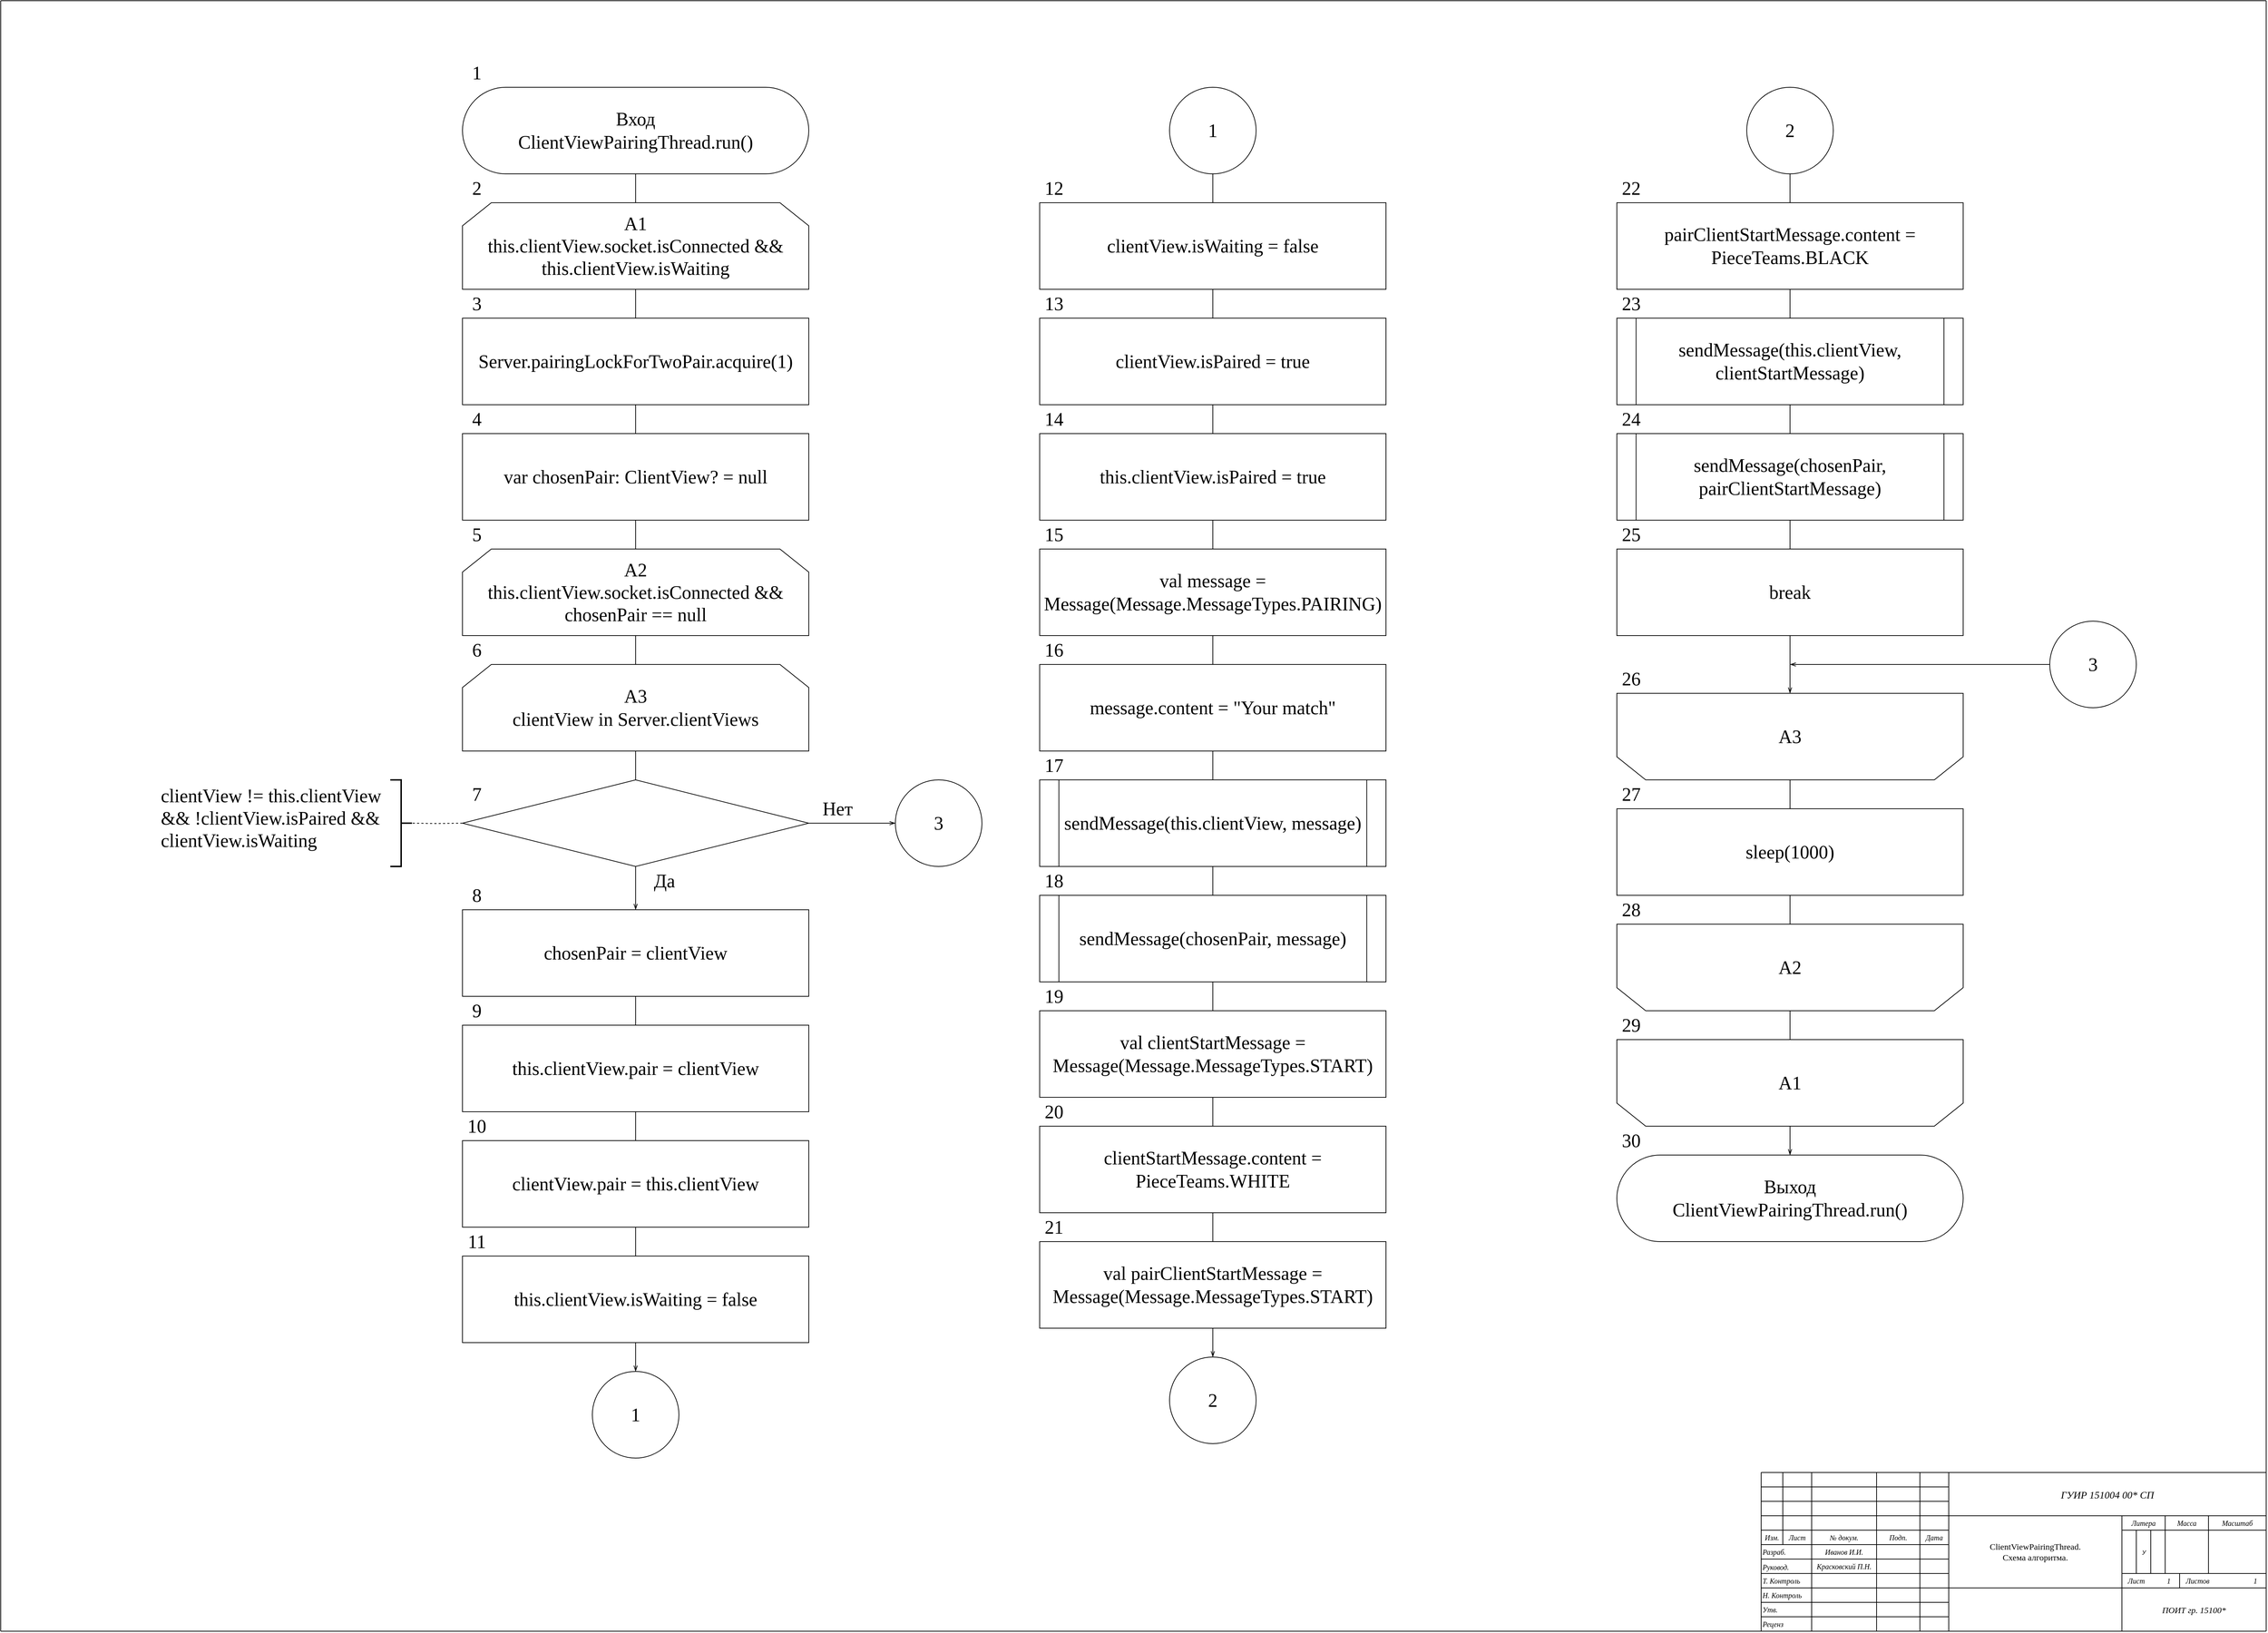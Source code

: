 <mxfile version="21.2.1" type="device">
  <diagram id="b_TIV87pcosbFDb4-95I" name="Page-1">
    <mxGraphModel dx="1036" dy="606" grid="1" gridSize="10" guides="1" tooltips="1" connect="1" arrows="1" fold="1" page="1" pageScale="1" pageWidth="3300" pageHeight="2339" math="0" shadow="0">
      <root>
        <mxCell id="0" />
        <mxCell id="1" parent="0" />
        <mxCell id="flblZkYbyNQ9tiGkdh4v-29" value="" style="group;strokeWidth=1;align=left;" parent="1" vertex="1" connectable="0">
          <mxGeometry x="2560" y="2080" width="700" height="220" as="geometry" />
        </mxCell>
        <mxCell id="U5MXIK-24vMOK5HsXXuc-69" style="vsdxID=8;edgeStyle=none;startArrow=none;endArrow=none;startSize=5;endSize=5;strokeColor=#000000;spacingTop=0;spacingBottom=0;spacingLeft=0;spacingRight=0;verticalAlign=middle;html=1;labelBackgroundColor=#ffffff;rounded=0;strokeWidth=1;" parent="flblZkYbyNQ9tiGkdh4v-29" edge="1">
          <mxGeometry relative="1" as="geometry">
            <mxPoint as="offset" />
            <Array as="points" />
            <mxPoint as="sourcePoint" />
            <mxPoint x="700" as="targetPoint" />
          </mxGeometry>
        </mxCell>
        <mxCell id="U5MXIK-24vMOK5HsXXuc-68" style="vsdxID=6;edgeStyle=none;startArrow=none;endArrow=none;startSize=5;endSize=5;strokeColor=#000000;spacingTop=0;spacingBottom=0;spacingLeft=0;spacingRight=0;verticalAlign=middle;html=1;labelBackgroundColor=#ffffff;rounded=0;strokeWidth=1;" parent="flblZkYbyNQ9tiGkdh4v-29" edge="1">
          <mxGeometry relative="1" as="geometry">
            <mxPoint x="10" as="offset" />
            <Array as="points" />
            <mxPoint y="220" as="sourcePoint" />
            <mxPoint as="targetPoint" />
          </mxGeometry>
        </mxCell>
        <mxCell id="U5MXIK-24vMOK5HsXXuc-2" value="&lt;p style=&quot;margin-left: 0 ; margin-right: 0 ; margin-top: 0px ; margin-bottom: 0px ; text-indent: 0 ; direction: ltr&quot;&gt;&lt;font style=&quot;font-family: &amp;quot;times new roman&amp;quot; ; color: rgb(0 , 0 , 0) ; direction: ltr ; letter-spacing: 0px ; line-height: 140% ; opacity: 1&quot; size=&quot;1&quot;&gt;&lt;i&gt;Разраб.&lt;/i&gt;&lt;/font&gt;&lt;/p&gt;" style="verticalAlign=middle;align=left;vsdxID=41;fillColor=none;gradientColor=none;shape=stencil(nZBLDoAgDERP0z3SIyjew0SURgSD+Lu9kMZoXLhwN9O+tukAlrNpJg1SzDH4QW/URgNYgZTkjA4UkwJUgGXng+6DX1zLfmoymdXo17xh5zmRJ6Q42BWCfc2oJfdAr+Yv+AP9Cb7OJ3H/2JG1HNGz/84klThPVCc=);strokeColor=none;labelBackgroundColor=none;rounded=0;html=1;whiteSpace=wrap;strokeWidth=1;" parent="flblZkYbyNQ9tiGkdh4v-29" vertex="1">
          <mxGeometry y="100" width="70" height="20" as="geometry" />
        </mxCell>
        <mxCell id="U5MXIK-24vMOK5HsXXuc-4" value="&lt;p style=&quot;margin-left: 0 ; margin-right: 0 ; margin-top: 0px ; margin-bottom: 0px ; text-indent: 0 ; direction: ltr&quot;&gt;&lt;font style=&quot;font-family: &amp;#34;times new roman&amp;#34; ; color: rgb(0 , 0 , 0) ; direction: ltr ; letter-spacing: 0px ; line-height: 140% ; opacity: 1&quot; size=&quot;1&quot;&gt;&lt;i&gt;Подп.&lt;/i&gt;&lt;/font&gt;&lt;font style=&quot;font-size: 12px ; font-family: &amp;#34;times new roman&amp;#34; ; color: #000000 ; direction: ltr ; letter-spacing: 0px ; line-height: 140% ; opacity: 1&quot;&gt;&lt;br&gt;&lt;/font&gt;&lt;/p&gt;" style="verticalAlign=middle;align=center;vsdxID=45;fillColor=none;gradientColor=none;shape=stencil(nZBLDoAgDERP0z3SIyjew0SURgSD+Lu9kMZoXLhwN9O+tukAlrNpJg1SzDH4QW/URgNYgZTkjA4UkwJUgGXng+6DX1zLfmoymdXo17xh5zmRJ6Q42BWCfc2oJfdAr+Yv+AP9Cb7OJ3H/2JG1HNGz/84klThPVCc=);strokeColor=none;labelBackgroundColor=none;rounded=0;html=1;whiteSpace=wrap;strokeWidth=1;" parent="flblZkYbyNQ9tiGkdh4v-29" vertex="1">
          <mxGeometry x="160" y="80" width="60" height="20" as="geometry" />
        </mxCell>
        <mxCell id="U5MXIK-24vMOK5HsXXuc-5" value="&lt;p style=&quot;margin-left: 0 ; margin-right: 0 ; margin-top: 0px ; margin-bottom: 0px ; text-indent: 0 ; direction: ltr&quot;&gt;&lt;font style=&quot;font-family: &amp;#34;times new roman&amp;#34; ; color: rgb(0 , 0 , 0) ; direction: ltr ; letter-spacing: 0px ; line-height: 140% ; opacity: 1&quot; size=&quot;1&quot;&gt;&lt;i&gt;Литера&lt;/i&gt;&lt;/font&gt;&lt;font style=&quot;font-size: 12px ; font-family: &amp;#34;times new roman&amp;#34; ; color: #000000 ; direction: ltr ; letter-spacing: 0px ; line-height: 140% ; opacity: 1&quot;&gt;&lt;br&gt;&lt;/font&gt;&lt;/p&gt;" style="verticalAlign=middle;align=center;vsdxID=46;fillColor=none;gradientColor=none;shape=stencil(nZBLDoAgDERP0z3SIyjew0SURgSD+Lu9kMZoXLhwN9O+tukAlrNpJg1SzDH4QW/URgNYgZTkjA4UkwJUgGXng+6DX1zLfmoymdXo17xh5zmRJ6Q42BWCfc2oJfdAr+Yv+AP9Cb7OJ3H/2JG1HNGz/84klThPVCc=);strokeColor=none;labelBackgroundColor=none;rounded=0;html=1;whiteSpace=wrap;strokeWidth=1;" parent="flblZkYbyNQ9tiGkdh4v-29" vertex="1">
          <mxGeometry x="500" y="60" width="60" height="20" as="geometry" />
        </mxCell>
        <mxCell id="U5MXIK-24vMOK5HsXXuc-7" style="vsdxID=48;edgeStyle=none;startArrow=none;endArrow=none;startSize=5;endSize=5;strokeColor=#000000;spacingTop=0;spacingBottom=0;spacingLeft=0;spacingRight=0;verticalAlign=middle;html=1;labelBackgroundColor=#ffffff;rounded=0;strokeWidth=1;" parent="flblZkYbyNQ9tiGkdh4v-29" edge="1">
          <mxGeometry relative="1" as="geometry">
            <mxPoint x="10" as="offset" />
            <Array as="points">
              <mxPoint x="580" y="150" />
            </Array>
            <mxPoint x="580" y="160" as="sourcePoint" />
            <mxPoint x="580" y="140" as="targetPoint" />
          </mxGeometry>
        </mxCell>
        <mxCell id="U5MXIK-24vMOK5HsXXuc-9" value="&lt;p style=&quot;margin-left: 0 ; margin-right: 0 ; margin-top: 0px ; margin-bottom: 0px ; text-indent: 0 ; direction: ltr&quot;&gt;&lt;font style=&quot;font-family: &amp;quot;times new roman&amp;quot; ; color: rgb(0 , 0 , 0) ; direction: ltr ; letter-spacing: 0px ; line-height: 140% ; opacity: 1&quot; size=&quot;1&quot;&gt;&lt;i style=&quot;font-size: 14px&quot;&gt;ГУИР 151004 00* СП&lt;/i&gt;&lt;/font&gt;&lt;font style=&quot;font-size: 19px ; font-family: &amp;quot;times new roman&amp;quot; ; color: #000000 ; direction: ltr ; letter-spacing: 0px ; line-height: 140% ; opacity: 1&quot;&gt;&lt;br&gt;&lt;/font&gt;&lt;/p&gt;" style="verticalAlign=middle;align=center;vsdxID=50;fillColor=none;gradientColor=none;shape=stencil(nZBLDoAgDERP0z3SIyjew0SURgSD+Lu9kMZoXLhwN9O+tukAlrNpJg1SzDH4QW/URgNYgZTkjA4UkwJUgGXng+6DX1zLfmoymdXo17xh5zmRJ6Q42BWCfc2oJfdAr+Yv+AP9Cb7OJ3H/2JG1HNGz/84klThPVCc=);strokeColor=none;labelBackgroundColor=none;rounded=0;html=1;whiteSpace=wrap;strokeWidth=1;" parent="flblZkYbyNQ9tiGkdh4v-29" vertex="1">
          <mxGeometry x="260" width="440" height="60" as="geometry" />
        </mxCell>
        <mxCell id="U5MXIK-24vMOK5HsXXuc-14" value="&lt;font face=&quot;times new roman&quot;&gt;ClientViewPairingThread&lt;/font&gt;&lt;span style=&quot;font-family: &amp;quot;times new roman&amp;quot;; background-color: initial;&quot;&gt;.&lt;/span&gt;&lt;font face=&quot;times new roman&quot;&gt;&lt;br&gt;&lt;/font&gt;&lt;p style=&quot;margin: 0px ; direction: ltr&quot;&gt;&lt;font face=&quot;times new roman&quot;&gt;Схема алгоритма.&lt;/font&gt;&lt;/p&gt;" style="verticalAlign=middle;align=center;vsdxID=51;fillColor=none;gradientColor=none;shape=stencil(nZBLDoAgDERP0z3SIyjew0SURgSD+Lu9kMZoXLhwN9O+tukAlrNpJg1SzDH4QW/URgNYgZTkjA4UkwJUgGXng+6DX1zLfmoymdXo17xh5zmRJ6Q42BWCfc2oJfdAr+Yv+AP9Cb7OJ3H/2JG1HNGz/84klThPVCc=);strokeColor=none;labelBackgroundColor=none;rounded=0;html=1;whiteSpace=wrap;strokeWidth=1;" parent="flblZkYbyNQ9tiGkdh4v-29" vertex="1">
          <mxGeometry x="260" y="60" width="240" height="100" as="geometry" />
        </mxCell>
        <mxCell id="U5MXIK-24vMOK5HsXXuc-66" style="vsdxID=1;edgeStyle=none;startArrow=none;endArrow=none;startSize=5;endSize=5;strokeColor=#000000;spacingTop=0;spacingBottom=0;spacingLeft=0;spacingRight=0;verticalAlign=middle;html=1;labelBackgroundColor=#ffffff;rounded=0;strokeWidth=1;" parent="flblZkYbyNQ9tiGkdh4v-29" edge="1">
          <mxGeometry relative="1" as="geometry">
            <mxPoint x="10" as="offset" />
            <Array as="points" />
            <mxPoint x="500" y="220" as="sourcePoint" />
            <mxPoint x="500" y="60" as="targetPoint" />
          </mxGeometry>
        </mxCell>
        <mxCell id="U5MXIK-24vMOK5HsXXuc-67" style="vsdxID=4;edgeStyle=none;startArrow=none;endArrow=none;startSize=5;endSize=5;strokeColor=#000000;spacingTop=0;spacingBottom=0;spacingLeft=0;spacingRight=0;verticalAlign=middle;html=1;labelBackgroundColor=#ffffff;rounded=0;strokeWidth=1;" parent="flblZkYbyNQ9tiGkdh4v-29" edge="1">
          <mxGeometry relative="1" as="geometry">
            <mxPoint x="10" as="offset" />
            <Array as="points" />
            <mxPoint x="260" y="220" as="sourcePoint" />
            <mxPoint x="260" as="targetPoint" />
          </mxGeometry>
        </mxCell>
        <mxCell id="U5MXIK-24vMOK5HsXXuc-70" style="vsdxID=11;edgeStyle=none;startArrow=none;endArrow=none;startSize=5;endSize=5;strokeColor=#000000;spacingTop=0;spacingBottom=0;spacingLeft=0;spacingRight=0;verticalAlign=middle;html=1;labelBackgroundColor=#ffffff;rounded=0;strokeWidth=1;" parent="flblZkYbyNQ9tiGkdh4v-29" edge="1">
          <mxGeometry relative="1" as="geometry">
            <Array as="points" />
            <mxPoint x="700" y="60" as="sourcePoint" />
            <mxPoint y="60" as="targetPoint" />
          </mxGeometry>
        </mxCell>
        <mxCell id="U5MXIK-24vMOK5HsXXuc-71" style="vsdxID=12;edgeStyle=none;startArrow=none;endArrow=none;startSize=5;endSize=5;strokeColor=#000000;spacingTop=0;spacingBottom=0;spacingLeft=0;spacingRight=0;verticalAlign=middle;html=1;labelBackgroundColor=#ffffff;rounded=0;strokeWidth=1;" parent="flblZkYbyNQ9tiGkdh4v-29" edge="1">
          <mxGeometry relative="1" as="geometry">
            <Array as="points" />
            <mxPoint x="700" y="160" as="sourcePoint" />
            <mxPoint y="160" as="targetPoint" />
          </mxGeometry>
        </mxCell>
        <mxCell id="U5MXIK-24vMOK5HsXXuc-72" style="vsdxID=13;edgeStyle=none;startArrow=none;endArrow=none;startSize=5;endSize=5;strokeColor=#000000;spacingTop=0;spacingBottom=0;spacingLeft=0;spacingRight=0;verticalAlign=middle;html=1;labelBackgroundColor=#ffffff;rounded=0;strokeWidth=1;" parent="flblZkYbyNQ9tiGkdh4v-29" edge="1">
          <mxGeometry relative="1" as="geometry">
            <Array as="points" />
            <mxPoint x="260" y="200" as="sourcePoint" />
            <mxPoint y="200" as="targetPoint" />
          </mxGeometry>
        </mxCell>
        <mxCell id="U5MXIK-24vMOK5HsXXuc-73" style="vsdxID=22;edgeStyle=none;startArrow=none;endArrow=none;startSize=5;endSize=5;strokeColor=#000000;spacingTop=0;spacingBottom=0;spacingLeft=0;spacingRight=0;verticalAlign=middle;html=1;labelBackgroundColor=#ffffff;rounded=0;strokeWidth=1;" parent="flblZkYbyNQ9tiGkdh4v-29" edge="1">
          <mxGeometry relative="1" as="geometry">
            <Array as="points" />
            <mxPoint x="260" y="180" as="sourcePoint" />
            <mxPoint y="180" as="targetPoint" />
          </mxGeometry>
        </mxCell>
        <mxCell id="U5MXIK-24vMOK5HsXXuc-74" style="vsdxID=23;edgeStyle=none;startArrow=none;endArrow=none;startSize=5;endSize=5;strokeColor=#000000;spacingTop=0;spacingBottom=0;spacingLeft=0;spacingRight=0;verticalAlign=middle;html=1;labelBackgroundColor=#ffffff;rounded=0;strokeWidth=1;" parent="flblZkYbyNQ9tiGkdh4v-29" edge="1">
          <mxGeometry relative="1" as="geometry">
            <Array as="points" />
            <mxPoint x="260" y="140" as="sourcePoint" />
            <mxPoint y="140" as="targetPoint" />
          </mxGeometry>
        </mxCell>
        <mxCell id="U5MXIK-24vMOK5HsXXuc-75" style="vsdxID=24;edgeStyle=none;startArrow=none;endArrow=none;startSize=5;endSize=5;strokeColor=#000000;spacingTop=0;spacingBottom=0;spacingLeft=0;spacingRight=0;verticalAlign=middle;html=1;labelBackgroundColor=#ffffff;rounded=0;strokeWidth=1;" parent="flblZkYbyNQ9tiGkdh4v-29" edge="1">
          <mxGeometry relative="1" as="geometry">
            <Array as="points" />
            <mxPoint x="260" y="120" as="sourcePoint" />
            <mxPoint y="120" as="targetPoint" />
          </mxGeometry>
        </mxCell>
        <mxCell id="U5MXIK-24vMOK5HsXXuc-76" style="vsdxID=25;edgeStyle=none;startArrow=none;endArrow=none;startSize=5;endSize=5;strokeColor=#000000;spacingTop=0;spacingBottom=0;spacingLeft=0;spacingRight=0;verticalAlign=middle;html=1;labelBackgroundColor=#ffffff;rounded=0;strokeWidth=1;" parent="flblZkYbyNQ9tiGkdh4v-29" edge="1">
          <mxGeometry relative="1" as="geometry">
            <Array as="points" />
            <mxPoint x="260" y="100" as="sourcePoint" />
            <mxPoint y="100" as="targetPoint" />
          </mxGeometry>
        </mxCell>
        <mxCell id="U5MXIK-24vMOK5HsXXuc-77" style="vsdxID=26;edgeStyle=none;startArrow=none;endArrow=none;startSize=5;endSize=5;strokeColor=#000000;spacingTop=0;spacingBottom=0;spacingLeft=0;spacingRight=0;verticalAlign=middle;html=1;labelBackgroundColor=#ffffff;rounded=0;strokeWidth=1;" parent="flblZkYbyNQ9tiGkdh4v-29" edge="1">
          <mxGeometry relative="1" as="geometry">
            <Array as="points" />
            <mxPoint x="260" y="80" as="sourcePoint" />
            <mxPoint y="80" as="targetPoint" />
          </mxGeometry>
        </mxCell>
        <mxCell id="U5MXIK-24vMOK5HsXXuc-78" style="vsdxID=27;edgeStyle=none;startArrow=none;endArrow=none;startSize=5;endSize=5;strokeColor=#000000;spacingTop=0;spacingBottom=0;spacingLeft=0;spacingRight=0;verticalAlign=middle;html=1;labelBackgroundColor=#ffffff;rounded=0;strokeWidth=1;" parent="flblZkYbyNQ9tiGkdh4v-29" edge="1">
          <mxGeometry relative="1" as="geometry">
            <Array as="points" />
            <mxPoint x="260" y="40" as="sourcePoint" />
            <mxPoint y="40" as="targetPoint" />
          </mxGeometry>
        </mxCell>
        <mxCell id="U5MXIK-24vMOK5HsXXuc-79" style="vsdxID=28;edgeStyle=none;startArrow=none;endArrow=none;startSize=5;endSize=5;strokeColor=#000000;spacingTop=0;spacingBottom=0;spacingLeft=0;spacingRight=0;verticalAlign=middle;html=1;labelBackgroundColor=#ffffff;rounded=0;strokeWidth=1;" parent="flblZkYbyNQ9tiGkdh4v-29" edge="1">
          <mxGeometry relative="1" as="geometry">
            <Array as="points" />
            <mxPoint x="260" y="20" as="sourcePoint" />
            <mxPoint y="20" as="targetPoint" />
          </mxGeometry>
        </mxCell>
        <mxCell id="U5MXIK-24vMOK5HsXXuc-80" style="vsdxID=29;edgeStyle=none;startArrow=none;endArrow=none;startSize=5;endSize=5;strokeColor=#000000;spacingTop=0;spacingBottom=0;spacingLeft=0;spacingRight=0;verticalAlign=middle;html=1;labelBackgroundColor=#ffffff;rounded=0;strokeWidth=1;" parent="flblZkYbyNQ9tiGkdh4v-29" edge="1">
          <mxGeometry relative="1" as="geometry">
            <Array as="points" />
            <mxPoint x="700" y="140" as="sourcePoint" />
            <mxPoint x="500" y="140" as="targetPoint" />
          </mxGeometry>
        </mxCell>
        <mxCell id="U5MXIK-24vMOK5HsXXuc-81" style="vsdxID=30;edgeStyle=none;startArrow=none;endArrow=none;startSize=5;endSize=5;strokeColor=#000000;spacingTop=0;spacingBottom=0;spacingLeft=0;spacingRight=0;verticalAlign=middle;html=1;labelBackgroundColor=#ffffff;rounded=0;strokeWidth=1;" parent="flblZkYbyNQ9tiGkdh4v-29" edge="1">
          <mxGeometry relative="1" as="geometry">
            <Array as="points" />
            <mxPoint x="700" y="80" as="sourcePoint" />
            <mxPoint x="500" y="80" as="targetPoint" />
          </mxGeometry>
        </mxCell>
        <mxCell id="U5MXIK-24vMOK5HsXXuc-82" style="vsdxID=31;edgeStyle=none;startArrow=none;endArrow=none;startSize=5;endSize=5;strokeColor=#000000;spacingTop=0;spacingBottom=0;spacingLeft=0;spacingRight=0;verticalAlign=middle;html=1;labelBackgroundColor=#ffffff;rounded=0;strokeWidth=1;" parent="flblZkYbyNQ9tiGkdh4v-29" edge="1">
          <mxGeometry relative="1" as="geometry">
            <mxPoint x="10" as="offset" />
            <Array as="points" />
            <mxPoint x="220" y="220" as="sourcePoint" />
            <mxPoint x="220" as="targetPoint" />
          </mxGeometry>
        </mxCell>
        <mxCell id="U5MXIK-24vMOK5HsXXuc-83" style="vsdxID=33;edgeStyle=none;startArrow=none;endArrow=none;startSize=5;endSize=5;strokeColor=#000000;spacingTop=0;spacingBottom=0;spacingLeft=0;spacingRight=0;verticalAlign=middle;html=1;labelBackgroundColor=#ffffff;rounded=0;strokeWidth=1;" parent="flblZkYbyNQ9tiGkdh4v-29" edge="1">
          <mxGeometry relative="1" as="geometry">
            <mxPoint x="10" as="offset" />
            <Array as="points" />
            <mxPoint x="160" y="220" as="sourcePoint" />
            <mxPoint x="160" as="targetPoint" />
          </mxGeometry>
        </mxCell>
        <mxCell id="U5MXIK-24vMOK5HsXXuc-84" style="vsdxID=34;edgeStyle=none;startArrow=none;endArrow=none;startSize=5;endSize=5;strokeColor=#000000;spacingTop=0;spacingBottom=0;spacingLeft=0;spacingRight=0;verticalAlign=middle;html=1;labelBackgroundColor=#ffffff;rounded=0;strokeWidth=1;" parent="flblZkYbyNQ9tiGkdh4v-29" edge="1">
          <mxGeometry relative="1" as="geometry">
            <mxPoint x="10" as="offset" />
            <Array as="points" />
            <mxPoint x="70" y="220" as="sourcePoint" />
            <mxPoint x="70" as="targetPoint" />
          </mxGeometry>
        </mxCell>
        <mxCell id="U5MXIK-24vMOK5HsXXuc-85" style="vsdxID=35;edgeStyle=none;startArrow=none;endArrow=none;startSize=5;endSize=5;strokeColor=#000000;spacingTop=0;spacingBottom=0;spacingLeft=0;spacingRight=0;verticalAlign=middle;html=1;labelBackgroundColor=#ffffff;rounded=0;strokeWidth=1;" parent="flblZkYbyNQ9tiGkdh4v-29" edge="1">
          <mxGeometry relative="1" as="geometry">
            <mxPoint x="10" as="offset" />
            <Array as="points" />
            <mxPoint x="30" y="100" as="sourcePoint" />
            <mxPoint x="30" as="targetPoint" />
          </mxGeometry>
        </mxCell>
        <mxCell id="U5MXIK-24vMOK5HsXXuc-86" style="vsdxID=36;edgeStyle=none;startArrow=none;endArrow=none;startSize=5;endSize=5;strokeColor=#000000;spacingTop=0;spacingBottom=0;spacingLeft=0;spacingRight=0;verticalAlign=middle;html=1;labelBackgroundColor=#ffffff;rounded=0;strokeWidth=1;" parent="flblZkYbyNQ9tiGkdh4v-29" edge="1">
          <mxGeometry relative="1" as="geometry">
            <mxPoint x="10" as="offset" />
            <Array as="points" />
            <mxPoint x="560" y="140" as="sourcePoint" />
            <mxPoint x="560" y="60" as="targetPoint" />
          </mxGeometry>
        </mxCell>
        <mxCell id="U5MXIK-24vMOK5HsXXuc-87" style="vsdxID=38;edgeStyle=none;startArrow=none;endArrow=none;startSize=5;endSize=5;strokeColor=#000000;spacingTop=0;spacingBottom=0;spacingLeft=0;spacingRight=0;verticalAlign=middle;html=1;labelBackgroundColor=#ffffff;rounded=0;strokeWidth=1;" parent="flblZkYbyNQ9tiGkdh4v-29" edge="1">
          <mxGeometry relative="1" as="geometry">
            <mxPoint x="10" as="offset" />
            <Array as="points" />
            <mxPoint x="620" y="140" as="sourcePoint" />
            <mxPoint x="620" y="60" as="targetPoint" />
          </mxGeometry>
        </mxCell>
        <mxCell id="U5MXIK-24vMOK5HsXXuc-88" style="vsdxID=39;edgeStyle=none;startArrow=none;endArrow=none;startSize=5;endSize=5;strokeColor=#000000;spacingTop=0;spacingBottom=0;spacingLeft=0;spacingRight=0;verticalAlign=middle;html=1;labelBackgroundColor=#ffffff;rounded=0;strokeWidth=1;" parent="flblZkYbyNQ9tiGkdh4v-29" edge="1">
          <mxGeometry relative="1" as="geometry">
            <mxPoint x="10" as="offset" />
            <Array as="points" />
            <mxPoint x="520" y="140" as="sourcePoint" />
            <mxPoint x="520" y="80" as="targetPoint" />
          </mxGeometry>
        </mxCell>
        <mxCell id="U5MXIK-24vMOK5HsXXuc-89" style="vsdxID=40;edgeStyle=none;startArrow=none;endArrow=none;startSize=5;endSize=5;strokeColor=#000000;spacingTop=0;spacingBottom=0;spacingLeft=0;spacingRight=0;verticalAlign=middle;html=1;labelBackgroundColor=#ffffff;rounded=0;strokeWidth=1;" parent="flblZkYbyNQ9tiGkdh4v-29" edge="1">
          <mxGeometry relative="1" as="geometry">
            <mxPoint x="10" as="offset" />
            <Array as="points" />
            <mxPoint x="540" y="140" as="sourcePoint" />
            <mxPoint x="540" y="80" as="targetPoint" />
          </mxGeometry>
        </mxCell>
        <mxCell id="U5MXIK-24vMOK5HsXXuc-6" value="&lt;p style=&quot;margin-left: 0 ; margin-right: 0 ; margin-top: 0px ; margin-bottom: 0px ; text-indent: 0 ; direction: ltr&quot;&gt;&lt;font style=&quot;font-family: &amp;#34;times new roman&amp;#34; ; color: rgb(0 , 0 , 0) ; direction: ltr ; letter-spacing: 0px ; line-height: 140% ; opacity: 1&quot; size=&quot;1&quot;&gt;&lt;i&gt;Лист&lt;/i&gt;&lt;/font&gt;&lt;font style=&quot;font-size: 12px ; font-family: &amp;#34;times new roman&amp;#34; ; color: #000000 ; direction: ltr ; letter-spacing: 0px ; line-height: 140% ; opacity: 1&quot;&gt;&lt;br&gt;&lt;/font&gt;&lt;/p&gt;" style="verticalAlign=middle;align=center;vsdxID=47;fillColor=none;gradientColor=none;shape=stencil(nZBLDoAgDERP0z3SIyjew0SURgSD+Lu9kMZoXLhwN9O+tukAlrNpJg1SzDH4QW/URgNYgZTkjA4UkwJUgGXng+6DX1zLfmoymdXo17xh5zmRJ6Q42BWCfc2oJfdAr+Yv+AP9Cb7OJ3H/2JG1HNGz/84klThPVCc=);strokeColor=none;labelBackgroundColor=none;rounded=0;html=1;whiteSpace=wrap;strokeWidth=1;" parent="flblZkYbyNQ9tiGkdh4v-29" vertex="1">
          <mxGeometry x="500" y="140" width="40" height="20" as="geometry" />
        </mxCell>
        <mxCell id="flblZkYbyNQ9tiGkdh4v-3" value="&lt;p style=&quot;margin-left: 0 ; margin-right: 0 ; margin-top: 0px ; margin-bottom: 0px ; text-indent: 0 ; direction: ltr&quot;&gt;&lt;font style=&quot;font-family: &amp;#34;times new roman&amp;#34; ; color: rgb(0 , 0 , 0) ; direction: ltr ; letter-spacing: 0px ; line-height: 140% ; opacity: 1&quot; size=&quot;1&quot;&gt;&lt;i&gt;Листов&lt;/i&gt;&lt;/font&gt;&lt;font style=&quot;font-size: 12px ; font-family: &amp;#34;times new roman&amp;#34; ; color: #000000 ; direction: ltr ; letter-spacing: 0px ; line-height: 140% ; opacity: 1&quot;&gt;&lt;br&gt;&lt;/font&gt;&lt;/p&gt;" style="verticalAlign=middle;align=center;vsdxID=47;fillColor=none;gradientColor=none;shape=stencil(nZBLDoAgDERP0z3SIyjew0SURgSD+Lu9kMZoXLhwN9O+tukAlrNpJg1SzDH4QW/URgNYgZTkjA4UkwJUgGXng+6DX1zLfmoymdXo17xh5zmRJ6Q42BWCfc2oJfdAr+Yv+AP9Cb7OJ3H/2JG1HNGz/84klThPVCc=);strokeColor=none;labelBackgroundColor=none;rounded=0;html=1;whiteSpace=wrap;strokeWidth=1;" parent="flblZkYbyNQ9tiGkdh4v-29" vertex="1">
          <mxGeometry x="580" y="140" width="50" height="20" as="geometry" />
        </mxCell>
        <mxCell id="flblZkYbyNQ9tiGkdh4v-5" value="&lt;p style=&quot;margin-left: 0 ; margin-right: 0 ; margin-top: 0px ; margin-bottom: 0px ; text-indent: 0 ; direction: ltr&quot;&gt;&lt;font style=&quot;font-family: &amp;#34;times new roman&amp;#34; ; color: rgb(0 , 0 , 0) ; direction: ltr ; letter-spacing: 0px ; line-height: 140% ; opacity: 1&quot; size=&quot;1&quot;&gt;&lt;i&gt;1&lt;/i&gt;&lt;/font&gt;&lt;font style=&quot;font-size: 12px ; font-family: &amp;#34;times new roman&amp;#34; ; color: #000000 ; direction: ltr ; letter-spacing: 0px ; line-height: 140% ; opacity: 1&quot;&gt;&lt;br&gt;&lt;/font&gt;&lt;/p&gt;" style="verticalAlign=middle;align=center;vsdxID=47;fillColor=none;gradientColor=none;shape=stencil(nZBLDoAgDERP0z3SIyjew0SURgSD+Lu9kMZoXLhwN9O+tukAlrNpJg1SzDH4QW/URgNYgZTkjA4UkwJUgGXng+6DX1zLfmoymdXo17xh5zmRJ6Q42BWCfc2oJfdAr+Yv+AP9Cb7OJ3H/2JG1HNGz/84klThPVCc=);strokeColor=none;labelBackgroundColor=none;rounded=0;html=1;whiteSpace=wrap;strokeWidth=1;" parent="flblZkYbyNQ9tiGkdh4v-29" vertex="1">
          <mxGeometry x="670" y="140" width="30" height="20" as="geometry" />
        </mxCell>
        <mxCell id="flblZkYbyNQ9tiGkdh4v-6" value="&lt;p style=&quot;margin-left: 0 ; margin-right: 0 ; margin-top: 0px ; margin-bottom: 0px ; text-indent: 0 ; direction: ltr&quot;&gt;&lt;font style=&quot;font-family: &amp;#34;times new roman&amp;#34; ; color: rgb(0 , 0 , 0) ; direction: ltr ; letter-spacing: 0px ; line-height: 140% ; opacity: 1&quot; size=&quot;1&quot;&gt;&lt;i&gt;1&lt;/i&gt;&lt;/font&gt;&lt;font style=&quot;font-size: 12px ; font-family: &amp;#34;times new roman&amp;#34; ; color: #000000 ; direction: ltr ; letter-spacing: 0px ; line-height: 140% ; opacity: 1&quot;&gt;&lt;br&gt;&lt;/font&gt;&lt;/p&gt;" style="verticalAlign=middle;align=center;vsdxID=47;fillColor=none;gradientColor=none;shape=stencil(nZBLDoAgDERP0z3SIyjew0SURgSD+Lu9kMZoXLhwN9O+tukAlrNpJg1SzDH4QW/URgNYgZTkjA4UkwJUgGXng+6DX1zLfmoymdXo17xh5zmRJ6Q42BWCfc2oJfdAr+Yv+AP9Cb7OJ3H/2JG1HNGz/84klThPVCc=);strokeColor=none;labelBackgroundColor=none;rounded=0;html=1;whiteSpace=wrap;strokeWidth=1;" parent="flblZkYbyNQ9tiGkdh4v-29" vertex="1">
          <mxGeometry x="550" y="140" width="30" height="20" as="geometry" />
        </mxCell>
        <mxCell id="flblZkYbyNQ9tiGkdh4v-7" value="&lt;p style=&quot;margin-left: 0 ; margin-right: 0 ; margin-top: 0px ; margin-bottom: 0px ; text-indent: 0 ; direction: ltr&quot;&gt;&lt;font style=&quot;font-family: &amp;#34;times new roman&amp;#34; ; color: rgb(0 , 0 , 0) ; direction: ltr ; letter-spacing: 0px ; line-height: 140% ; opacity: 1&quot; size=&quot;1&quot;&gt;&lt;i&gt;Масса&lt;/i&gt;&lt;/font&gt;&lt;font style=&quot;font-size: 12px ; font-family: &amp;#34;times new roman&amp;#34; ; color: #000000 ; direction: ltr ; letter-spacing: 0px ; line-height: 140% ; opacity: 1&quot;&gt;&lt;br&gt;&lt;/font&gt;&lt;/p&gt;" style="verticalAlign=middle;align=center;vsdxID=46;fillColor=none;gradientColor=none;shape=stencil(nZBLDoAgDERP0z3SIyjew0SURgSD+Lu9kMZoXLhwN9O+tukAlrNpJg1SzDH4QW/URgNYgZTkjA4UkwJUgGXng+6DX1zLfmoymdXo17xh5zmRJ6Q42BWCfc2oJfdAr+Yv+AP9Cb7OJ3H/2JG1HNGz/84klThPVCc=);strokeColor=none;labelBackgroundColor=none;rounded=0;html=1;whiteSpace=wrap;strokeWidth=1;" parent="flblZkYbyNQ9tiGkdh4v-29" vertex="1">
          <mxGeometry x="560" y="60" width="60" height="20" as="geometry" />
        </mxCell>
        <mxCell id="flblZkYbyNQ9tiGkdh4v-8" value="&lt;p style=&quot;margin-left: 0 ; margin-right: 0 ; margin-top: 0px ; margin-bottom: 0px ; text-indent: 0 ; direction: ltr&quot;&gt;&lt;font style=&quot;font-family: &amp;#34;times new roman&amp;#34; ; color: rgb(0 , 0 , 0) ; direction: ltr ; letter-spacing: 0px ; line-height: 140% ; opacity: 1&quot; size=&quot;1&quot;&gt;&lt;i&gt;Масштаб&lt;/i&gt;&lt;/font&gt;&lt;font style=&quot;font-size: 12px ; font-family: &amp;#34;times new roman&amp;#34; ; color: #000000 ; direction: ltr ; letter-spacing: 0px ; line-height: 140% ; opacity: 1&quot;&gt;&lt;br&gt;&lt;/font&gt;&lt;/p&gt;" style="verticalAlign=middle;align=center;vsdxID=46;fillColor=none;gradientColor=none;shape=stencil(nZBLDoAgDERP0z3SIyjew0SURgSD+Lu9kMZoXLhwN9O+tukAlrNpJg1SzDH4QW/URgNYgZTkjA4UkwJUgGXng+6DX1zLfmoymdXo17xh5zmRJ6Q42BWCfc2oJfdAr+Yv+AP9Cb7OJ3H/2JG1HNGz/84klThPVCc=);strokeColor=none;labelBackgroundColor=none;rounded=0;html=1;whiteSpace=wrap;strokeWidth=1;" parent="flblZkYbyNQ9tiGkdh4v-29" vertex="1">
          <mxGeometry x="620" y="60" width="80" height="20" as="geometry" />
        </mxCell>
        <mxCell id="U5MXIK-24vMOK5HsXXuc-8" value="&lt;p style=&quot;margin-left: 0 ; margin-right: 0 ; margin-top: 0px ; margin-bottom: 0px ; text-indent: 0 ; direction: ltr&quot;&gt;&lt;font style=&quot;font-family: &amp;quot;times new roman&amp;quot; ; color: rgb(0 , 0 , 0) ; direction: ltr ; letter-spacing: 0px ; line-height: 140% ; opacity: 1&quot; size=&quot;1&quot;&gt;&lt;i style=&quot;font-size: 12px&quot;&gt;ПОИТ гр. 15100*&lt;/i&gt;&lt;/font&gt;&lt;font style=&quot;font-size: 16px ; font-family: &amp;quot;times new roman&amp;quot; ; color: #000000 ; direction: ltr ; letter-spacing: 0px ; line-height: 140% ; opacity: 1&quot;&gt;&lt;br&gt;&lt;/font&gt;&lt;/p&gt;" style="verticalAlign=middle;align=center;vsdxID=49;fillColor=none;gradientColor=none;shape=stencil(nZBLDoAgDERP0z3SIyjew0SURgSD+Lu9kMZoXLhwN9O+tukAlrNpJg1SzDH4QW/URgNYgZTkjA4UkwJUgGXng+6DX1zLfmoymdXo17xh5zmRJ6Q42BWCfc2oJfdAr+Yv+AP9Cb7OJ3H/2JG1HNGz/84klThPVCc=);strokeColor=none;labelBackgroundColor=none;rounded=0;html=1;whiteSpace=wrap;strokeWidth=1;" parent="flblZkYbyNQ9tiGkdh4v-29" vertex="1">
          <mxGeometry x="500" y="160" width="200" height="60" as="geometry" />
        </mxCell>
        <mxCell id="flblZkYbyNQ9tiGkdh4v-12" value="&lt;p style=&quot;margin-left: 0 ; margin-right: 0 ; margin-top: 0px ; margin-bottom: 0px ; text-indent: 0 ; direction: ltr&quot;&gt;&lt;font style=&quot;font-family: &amp;#34;times new roman&amp;#34; ; color: rgb(0 , 0 , 0) ; direction: ltr ; letter-spacing: 0px ; line-height: 140% ; opacity: 1&quot; size=&quot;1&quot;&gt;&lt;i&gt;Изм.&lt;/i&gt;&lt;/font&gt;&lt;font style=&quot;font-size: 12px ; font-family: &amp;#34;times new roman&amp;#34; ; color: #000000 ; direction: ltr ; letter-spacing: 0px ; line-height: 140% ; opacity: 1&quot;&gt;&lt;br&gt;&lt;/font&gt;&lt;/p&gt;" style="verticalAlign=middle;align=center;vsdxID=45;fillColor=none;gradientColor=none;shape=stencil(nZBLDoAgDERP0z3SIyjew0SURgSD+Lu9kMZoXLhwN9O+tukAlrNpJg1SzDH4QW/URgNYgZTkjA4UkwJUgGXng+6DX1zLfmoymdXo17xh5zmRJ6Q42BWCfc2oJfdAr+Yv+AP9Cb7OJ3H/2JG1HNGz/84klThPVCc=);strokeColor=none;labelBackgroundColor=none;rounded=0;html=1;whiteSpace=wrap;strokeWidth=1;" parent="flblZkYbyNQ9tiGkdh4v-29" vertex="1">
          <mxGeometry y="80" width="30" height="20" as="geometry" />
        </mxCell>
        <mxCell id="flblZkYbyNQ9tiGkdh4v-19" value="&lt;p style=&quot;margin: 0px; text-indent: 0px; direction: ltr; font-size: 10px;&quot;&gt;Иванов И.И.&lt;/p&gt;" style="verticalAlign=middle;align=center;vsdxID=41;fillColor=none;gradientColor=none;shape=stencil(nZBLDoAgDERP0z3SIyjew0SURgSD+Lu9kMZoXLhwN9O+tukAlrNpJg1SzDH4QW/URgNYgZTkjA4UkwJUgGXng+6DX1zLfmoymdXo17xh5zmRJ6Q42BWCfc2oJfdAr+Yv+AP9Cb7OJ3H/2JG1HNGz/84klThPVCc=);strokeColor=none;labelBackgroundColor=none;rounded=0;html=1;whiteSpace=wrap;strokeWidth=1;fontSize=10;fontStyle=2;fontFamily=Times New Roman;" parent="flblZkYbyNQ9tiGkdh4v-29" vertex="1">
          <mxGeometry x="70" y="100" width="90" height="20" as="geometry" />
        </mxCell>
        <mxCell id="ORajsjJcxbQu_IU-mkYe-1" value="&lt;font face=&quot;Times New Roman&quot; size=&quot;1&quot;&gt;Т. Контроль&lt;/font&gt;" style="text;html=1;align=left;verticalAlign=middle;resizable=0;points=[];autosize=1;strokeColor=none;strokeWidth=1;fontStyle=2" parent="flblZkYbyNQ9tiGkdh4v-29" vertex="1">
          <mxGeometry y="140" width="70" height="20" as="geometry" />
        </mxCell>
        <mxCell id="ORajsjJcxbQu_IU-mkYe-2" value="&lt;span style=&quot;font-family: &amp;quot;times new roman&amp;quot; ; font-size: 10px&quot;&gt;Н. Контроль&lt;/span&gt;" style="text;html=1;align=left;verticalAlign=middle;resizable=0;points=[];autosize=1;strokeColor=none;strokeWidth=1;fontStyle=2" parent="flblZkYbyNQ9tiGkdh4v-29" vertex="1">
          <mxGeometry y="160" width="70" height="20" as="geometry" />
        </mxCell>
        <mxCell id="ORajsjJcxbQu_IU-mkYe-3" value="&lt;font face=&quot;Times New Roman&quot; style=&quot;font-size: 10px&quot;&gt;Утв.&lt;/font&gt;" style="text;html=1;align=left;verticalAlign=middle;resizable=0;points=[];autosize=1;strokeColor=none;strokeWidth=1;fontStyle=2" parent="flblZkYbyNQ9tiGkdh4v-29" vertex="1">
          <mxGeometry y="180" width="40" height="20" as="geometry" />
        </mxCell>
        <mxCell id="ORajsjJcxbQu_IU-mkYe-4" value="&lt;font face=&quot;Times New Roman&quot; style=&quot;font-size: 10px&quot;&gt;Реценз&lt;/font&gt;" style="text;html=1;align=left;verticalAlign=middle;resizable=0;points=[];autosize=1;strokeColor=none;strokeWidth=1;fontStyle=2" parent="flblZkYbyNQ9tiGkdh4v-29" vertex="1">
          <mxGeometry y="200" width="40" height="20" as="geometry" />
        </mxCell>
        <mxCell id="r4EkMSD5H6vDeUgWiK47-10" value="&lt;p style=&quot;margin-left: 0 ; margin-right: 0 ; margin-top: 0px ; margin-bottom: 0px ; text-indent: 0 ; direction: ltr&quot;&gt;&lt;font style=&quot;font-size: 14px ; font-family: &amp;#34;times new roman&amp;#34; ; color: #000000 ; direction: ltr ; letter-spacing: 0px ; line-height: 140% ; opacity: 1&quot;&gt;&lt;br&gt;&lt;/font&gt;&lt;/p&gt;" style="verticalAlign=middle;align=center;vsdxID=41;fillColor=none;gradientColor=none;shape=stencil(nZBLDoAgDERP0z3SIyjew0SURgSD+Lu9kMZoXLhwN9O+tukAlrNpJg1SzDH4QW/URgNYgZTkjA4UkwJUgGXng+6DX1zLfmoymdXo17xh5zmRJ6Q42BWCfc2oJfdAr+Yv+AP9Cb7OJ3H/2JG1HNGz/84klThPVCc=);strokeColor=none;labelBackgroundColor=none;rounded=0;html=1;whiteSpace=wrap;strokeWidth=1;" parent="flblZkYbyNQ9tiGkdh4v-29" vertex="1">
          <mxGeometry x="70" y="160" width="90" height="20" as="geometry" />
        </mxCell>
        <mxCell id="r4EkMSD5H6vDeUgWiK47-11" value="&lt;p style=&quot;margin-left: 0 ; margin-right: 0 ; margin-top: 0px ; margin-bottom: 0px ; text-indent: 0 ; direction: ltr&quot;&gt;&lt;font style=&quot;font-size: 14px ; font-family: &amp;#34;times new roman&amp;#34; ; color: #000000 ; direction: ltr ; letter-spacing: 0px ; line-height: 140% ; opacity: 1&quot;&gt;&lt;br&gt;&lt;/font&gt;&lt;/p&gt;" style="verticalAlign=middle;align=center;vsdxID=41;fillColor=none;gradientColor=none;shape=stencil(nZBLDoAgDERP0z3SIyjew0SURgSD+Lu9kMZoXLhwN9O+tukAlrNpJg1SzDH4QW/URgNYgZTkjA4UkwJUgGXng+6DX1zLfmoymdXo17xh5zmRJ6Q42BWCfc2oJfdAr+Yv+AP9Cb7OJ3H/2JG1HNGz/84klThPVCc=);strokeColor=none;labelBackgroundColor=none;rounded=0;html=1;whiteSpace=wrap;strokeWidth=1;" parent="flblZkYbyNQ9tiGkdh4v-29" vertex="1">
          <mxGeometry x="70" y="180" width="90" height="20" as="geometry" />
        </mxCell>
        <mxCell id="ORajsjJcxbQu_IU-mkYe-6" value="&lt;font style=&quot;font-size: 8px&quot;&gt;У&lt;/font&gt;" style="text;html=1;align=center;verticalAlign=middle;resizable=0;points=[];autosize=1;strokeColor=none;strokeWidth=1;fontStyle=2" parent="1" vertex="1">
          <mxGeometry x="3080" y="2180" width="20" height="20" as="geometry" />
        </mxCell>
        <mxCell id="nCA1nTuE7ENm7l3HEIyr-139" value="" style="endArrow=openThin;html=1;fontFamily=Times New Roman;fontSize=26;endFill=0;exitX=0.5;exitY=1;exitDx=0;exitDy=0;rounded=0;edgeStyle=orthogonalEdgeStyle;entryX=0.5;entryY=0;entryDx=0;entryDy=0;" parent="1" source="nCA1nTuE7ENm7l3HEIyr-154" target="nCA1nTuE7ENm7l3HEIyr-186" edge="1">
          <mxGeometry width="50" height="50" relative="1" as="geometry">
            <mxPoint x="1370" y="1480" as="sourcePoint" />
            <mxPoint x="1370" y="2500" as="targetPoint" />
            <Array as="points" />
          </mxGeometry>
        </mxCell>
        <mxCell id="nCA1nTuE7ENm7l3HEIyr-140" value="" style="endArrow=openThin;html=1;fontFamily=Times New Roman;fontSize=26;endFill=0;rounded=0;edgeStyle=orthogonalEdgeStyle;entryX=0.5;entryY=0;entryDx=0;entryDy=0;exitX=0.5;exitY=0;exitDx=0;exitDy=0;" parent="1" source="nCA1nTuE7ENm7l3HEIyr-166" target="nCA1nTuE7ENm7l3HEIyr-171" edge="1">
          <mxGeometry width="50" height="50" relative="1" as="geometry">
            <mxPoint x="2980" y="1160" as="sourcePoint" />
            <mxPoint x="2980" y="1880" as="targetPoint" />
            <Array as="points" />
          </mxGeometry>
        </mxCell>
        <mxCell id="nCA1nTuE7ENm7l3HEIyr-141" value="" style="endArrow=openThin;html=1;fontFamily=Times New Roman;fontSize=26;endFill=0;rounded=0;edgeStyle=orthogonalEdgeStyle;entryX=0.5;entryY=1;entryDx=0;entryDy=0;exitX=0.5;exitY=1;exitDx=0;exitDy=0;" parent="1" source="nCA1nTuE7ENm7l3HEIyr-189" target="nCA1nTuE7ENm7l3HEIyr-166" edge="1">
          <mxGeometry width="50" height="50" relative="1" as="geometry">
            <mxPoint x="2310" y="290" as="sourcePoint" />
            <mxPoint x="2310" y="1930" as="targetPoint" />
            <Array as="points" />
          </mxGeometry>
        </mxCell>
        <mxCell id="nCA1nTuE7ENm7l3HEIyr-142" value="" style="endArrow=openThin;html=1;fontFamily=Times New Roman;fontSize=26;endFill=0;rounded=0;edgeStyle=orthogonalEdgeStyle;entryX=0.5;entryY=0;entryDx=0;entryDy=0;exitX=0.5;exitY=1;exitDx=0;exitDy=0;" parent="1" source="nCA1nTuE7ENm7l3HEIyr-187" target="nCA1nTuE7ENm7l3HEIyr-188" edge="1">
          <mxGeometry width="50" height="50" relative="1" as="geometry">
            <mxPoint x="1960" y="270" as="sourcePoint" />
            <mxPoint x="1800" y="1880" as="targetPoint" />
            <Array as="points" />
          </mxGeometry>
        </mxCell>
        <mxCell id="nCA1nTuE7ENm7l3HEIyr-143" value="" style="endArrow=openThin;html=1;fontFamily=Times New Roman;fontSize=26;endFill=0;exitX=0.5;exitY=1;exitDx=0;exitDy=0;rounded=0;edgeStyle=orthogonalEdgeStyle;entryX=0.5;entryY=0;entryDx=0;entryDy=0;" parent="1" source="nCA1nTuE7ENm7l3HEIyr-145" target="nCA1nTuE7ENm7l3HEIyr-154" edge="1">
          <mxGeometry width="50" height="50" relative="1" as="geometry">
            <mxPoint x="170" y="520.0" as="sourcePoint" />
            <mxPoint x="450" y="600" as="targetPoint" />
            <Array as="points" />
          </mxGeometry>
        </mxCell>
        <mxCell id="nCA1nTuE7ENm7l3HEIyr-144" value="" style="rhombus;whiteSpace=wrap;html=1;rounded=0;strokeWidth=1;fontFamily=Times New Roman;fontSize=26;" parent="1" vertex="1">
          <mxGeometry x="760" y="1120" width="480" height="120" as="geometry" />
        </mxCell>
        <mxCell id="nCA1nTuE7ENm7l3HEIyr-145" value="Вход&lt;br style=&quot;font-size: 26px&quot;&gt;ClientViewPairingThread.run()" style="rounded=1;whiteSpace=wrap;html=1;arcSize=50;fontFamily=Times New Roman;fontSize=26;strokeWidth=1;" parent="1" vertex="1">
          <mxGeometry x="760" y="160" width="480" height="120" as="geometry" />
        </mxCell>
        <mxCell id="nCA1nTuE7ENm7l3HEIyr-146" value="A1&lt;br style=&quot;font-size: 26px;&quot;&gt;this.clientView.socket.isConnected &amp;amp;&amp;amp; this.clientView.isWaiting" style="shape=loopLimit;whiteSpace=wrap;html=1;rounded=0;strokeWidth=1;fontFamily=Times New Roman;fontSize=26;size=40;" parent="1" vertex="1">
          <mxGeometry x="760" y="320" width="480" height="120" as="geometry" />
        </mxCell>
        <mxCell id="nCA1nTuE7ENm7l3HEIyr-147" value="&lt;div style=&quot;font-size: 26px;&quot;&gt;Server.pairingLockForTwoPair.acquire(1)&lt;br style=&quot;font-size: 26px;&quot;&gt;&lt;/div&gt;" style="rounded=0;whiteSpace=wrap;html=1;fontSize=26;fontFamily=Times New Roman;strokeWidth=1;" parent="1" vertex="1">
          <mxGeometry x="760" y="480" width="480" height="120" as="geometry" />
        </mxCell>
        <mxCell id="nCA1nTuE7ENm7l3HEIyr-148" value="&lt;div style=&quot;font-size: 26px;&quot;&gt;var chosenPair: ClientView? = null&lt;br style=&quot;font-size: 26px;&quot;&gt;&lt;/div&gt;" style="rounded=0;whiteSpace=wrap;html=1;fontSize=26;fontFamily=Times New Roman;strokeWidth=1;" parent="1" vertex="1">
          <mxGeometry x="760" y="640" width="480" height="120" as="geometry" />
        </mxCell>
        <mxCell id="nCA1nTuE7ENm7l3HEIyr-149" value="A2&lt;br style=&quot;font-size: 26px;&quot;&gt;this.clientView.socket.isConnected &amp;amp;&amp;amp; chosenPair == null" style="shape=loopLimit;whiteSpace=wrap;html=1;rounded=0;strokeWidth=1;fontFamily=Times New Roman;fontSize=26;size=40;" parent="1" vertex="1">
          <mxGeometry x="760" y="800" width="480" height="120" as="geometry" />
        </mxCell>
        <mxCell id="nCA1nTuE7ENm7l3HEIyr-150" value="A3&lt;br style=&quot;font-size: 26px;&quot;&gt;clientView in Server.clientViews" style="shape=loopLimit;whiteSpace=wrap;html=1;rounded=0;strokeWidth=1;fontFamily=Times New Roman;fontSize=26;size=40;" parent="1" vertex="1">
          <mxGeometry x="760" y="960" width="480" height="120" as="geometry" />
        </mxCell>
        <mxCell id="nCA1nTuE7ENm7l3HEIyr-151" value="" style="strokeWidth=2;html=1;shape=mxgraph.flowchart.annotation_2;align=left;fontSize=26;rounded=0;fillColor=none;fontFamily=Times New Roman;direction=west;" parent="1" vertex="1">
          <mxGeometry x="660" y="1120" width="30" height="120" as="geometry" />
        </mxCell>
        <mxCell id="nCA1nTuE7ENm7l3HEIyr-152" value="" style="endArrow=none;dashed=1;html=1;fontSize=26;entryX=0;entryY=0.5;entryPerimeter=0;rounded=0;edgeStyle=orthogonalEdgeStyle;fontFamily=Times New Roman;exitX=0;exitY=0.5;exitDx=0;exitDy=0;" parent="1" target="nCA1nTuE7ENm7l3HEIyr-151" edge="1">
          <mxGeometry width="50" height="50" relative="1" as="geometry">
            <mxPoint x="760" y="1180" as="sourcePoint" />
            <mxPoint x="623.5" y="1170" as="targetPoint" />
          </mxGeometry>
        </mxCell>
        <mxCell id="nCA1nTuE7ENm7l3HEIyr-153" value="clientView != this.clientView &amp;amp;&amp;amp; !clientView.isPaired &amp;amp;&amp;amp; clientView.isWaiting" style="text;whiteSpace=wrap;html=1;fontSize=26;fontFamily=Times New Roman;" parent="1" vertex="1">
          <mxGeometry x="340" y="1120" width="310" height="120" as="geometry" />
        </mxCell>
        <mxCell id="nCA1nTuE7ENm7l3HEIyr-154" value="&lt;div style=&quot;font-size: 26px;&quot;&gt;chosenPair = clientView&lt;br style=&quot;font-size: 26px;&quot;&gt;&lt;/div&gt;" style="rounded=0;whiteSpace=wrap;html=1;fontSize=26;fontFamily=Times New Roman;strokeWidth=1;" parent="1" vertex="1">
          <mxGeometry x="760" y="1300" width="480" height="120" as="geometry" />
        </mxCell>
        <mxCell id="nCA1nTuE7ENm7l3HEIyr-155" value="&lt;div style=&quot;font-size: 26px;&quot;&gt;this.clientView.pair = clientView&lt;br style=&quot;font-size: 26px;&quot;&gt;&lt;/div&gt;" style="rounded=0;whiteSpace=wrap;html=1;fontSize=26;fontFamily=Times New Roman;strokeWidth=1;" parent="1" vertex="1">
          <mxGeometry x="760" y="1460" width="480" height="120" as="geometry" />
        </mxCell>
        <mxCell id="nCA1nTuE7ENm7l3HEIyr-156" value="&lt;div style=&quot;font-size: 26px;&quot;&gt;clientView.pair = this.clientView&lt;br style=&quot;font-size: 26px;&quot;&gt;&lt;/div&gt;" style="rounded=0;whiteSpace=wrap;html=1;fontSize=26;fontFamily=Times New Roman;strokeWidth=1;" parent="1" vertex="1">
          <mxGeometry x="760" y="1620" width="480" height="120" as="geometry" />
        </mxCell>
        <mxCell id="nCA1nTuE7ENm7l3HEIyr-157" value="&lt;div style=&quot;font-size: 26px;&quot;&gt;pairClientStartMessage.content = PieceTeams.BLACK&lt;br style=&quot;font-size: 26px;&quot;&gt;&lt;/div&gt;" style="rounded=0;whiteSpace=wrap;html=1;fontSize=26;fontFamily=Times New Roman;strokeWidth=1;" parent="1" vertex="1">
          <mxGeometry x="2360" y="320" width="480" height="120" as="geometry" />
        </mxCell>
        <mxCell id="nCA1nTuE7ENm7l3HEIyr-158" value="" style="group;fontSize=26;fontFamily=Times New Roman;" parent="1" vertex="1" connectable="0">
          <mxGeometry x="2360" y="480" width="480" height="120" as="geometry" />
        </mxCell>
        <mxCell id="nCA1nTuE7ENm7l3HEIyr-159" value="&lt;font style=&quot;font-size: 26px;&quot;&gt;sendMessage(this.clientView, clientStartMessage)&lt;/font&gt;" style="rounded=0;whiteSpace=wrap;html=1;fontSize=26;fontFamily=Times New Roman;" parent="nCA1nTuE7ENm7l3HEIyr-158" vertex="1">
          <mxGeometry width="480" height="120.0" as="geometry" />
        </mxCell>
        <mxCell id="nCA1nTuE7ENm7l3HEIyr-160" value="" style="endArrow=none;html=1;rounded=0;edgeStyle=orthogonalEdgeStyle;fontSize=26;fontFamily=Times New Roman;" parent="nCA1nTuE7ENm7l3HEIyr-158" edge="1">
          <mxGeometry width="50" height="50" relative="1" as="geometry">
            <mxPoint x="26.667" y="120.0" as="sourcePoint" />
            <mxPoint x="26.667" as="targetPoint" />
          </mxGeometry>
        </mxCell>
        <mxCell id="nCA1nTuE7ENm7l3HEIyr-161" value="" style="endArrow=none;html=1;rounded=0;edgeStyle=orthogonalEdgeStyle;fontSize=26;fontFamily=Times New Roman;" parent="nCA1nTuE7ENm7l3HEIyr-158" edge="1">
          <mxGeometry width="50" height="50" relative="1" as="geometry">
            <mxPoint x="453.333" y="120" as="sourcePoint" />
            <mxPoint x="453.333" y="1.705e-13" as="targetPoint" />
          </mxGeometry>
        </mxCell>
        <mxCell id="nCA1nTuE7ENm7l3HEIyr-162" value="" style="group;fontSize=26;fontFamily=Times New Roman;" parent="1" vertex="1" connectable="0">
          <mxGeometry x="2360" y="640" width="480" height="120" as="geometry" />
        </mxCell>
        <mxCell id="nCA1nTuE7ENm7l3HEIyr-163" value="&lt;font style=&quot;font-size: 26px;&quot;&gt;sendMessage(chosenPair, pairClientStartMessage)&lt;/font&gt;" style="rounded=0;whiteSpace=wrap;html=1;fontSize=26;fontFamily=Times New Roman;" parent="nCA1nTuE7ENm7l3HEIyr-162" vertex="1">
          <mxGeometry width="480" height="120.0" as="geometry" />
        </mxCell>
        <mxCell id="nCA1nTuE7ENm7l3HEIyr-164" value="" style="endArrow=none;html=1;rounded=0;edgeStyle=orthogonalEdgeStyle;fontSize=26;fontFamily=Times New Roman;" parent="nCA1nTuE7ENm7l3HEIyr-162" edge="1">
          <mxGeometry width="50" height="50" relative="1" as="geometry">
            <mxPoint x="26.667" y="120.0" as="sourcePoint" />
            <mxPoint x="26.667" as="targetPoint" />
          </mxGeometry>
        </mxCell>
        <mxCell id="nCA1nTuE7ENm7l3HEIyr-165" value="" style="endArrow=none;html=1;rounded=0;edgeStyle=orthogonalEdgeStyle;fontSize=26;fontFamily=Times New Roman;" parent="nCA1nTuE7ENm7l3HEIyr-162" edge="1">
          <mxGeometry width="50" height="50" relative="1" as="geometry">
            <mxPoint x="453.333" y="120" as="sourcePoint" />
            <mxPoint x="453.333" y="1.705e-13" as="targetPoint" />
          </mxGeometry>
        </mxCell>
        <mxCell id="nCA1nTuE7ENm7l3HEIyr-166" value="&lt;font style=&quot;font-size: 26px&quot;&gt;A&lt;font style=&quot;font-size: 26px&quot;&gt;3&lt;/font&gt;&lt;/font&gt;" style="shape=loopLimit;whiteSpace=wrap;html=1;rounded=0;strokeWidth=1;direction=west;fontFamily=Times New Roman;fontSize=26;size=40;" parent="1" vertex="1">
          <mxGeometry x="2360" y="1000" width="480" height="120" as="geometry" />
        </mxCell>
        <mxCell id="nCA1nTuE7ENm7l3HEIyr-167" value="&lt;div style=&quot;font-size: 26px;&quot;&gt;break&lt;br style=&quot;font-size: 26px;&quot;&gt;&lt;/div&gt;" style="rounded=0;whiteSpace=wrap;html=1;fontSize=26;fontFamily=Times New Roman;strokeWidth=1;" parent="1" vertex="1">
          <mxGeometry x="2360" y="800" width="480" height="120" as="geometry" />
        </mxCell>
        <mxCell id="nCA1nTuE7ENm7l3HEIyr-168" value="&lt;div style=&quot;font-size: 26px;&quot;&gt;sleep(1000)&lt;br style=&quot;font-size: 26px;&quot;&gt;&lt;/div&gt;" style="rounded=0;whiteSpace=wrap;html=1;fontSize=26;fontFamily=Times New Roman;strokeWidth=1;" parent="1" vertex="1">
          <mxGeometry x="2360" y="1160" width="480" height="120" as="geometry" />
        </mxCell>
        <mxCell id="nCA1nTuE7ENm7l3HEIyr-169" value="&lt;font style=&quot;font-size: 26px&quot;&gt;A&lt;font style=&quot;font-size: 26px&quot;&gt;2&lt;/font&gt;&lt;/font&gt;" style="shape=loopLimit;whiteSpace=wrap;html=1;rounded=0;strokeWidth=1;direction=west;fontFamily=Times New Roman;fontSize=26;size=40;" parent="1" vertex="1">
          <mxGeometry x="2360" y="1320" width="480" height="120" as="geometry" />
        </mxCell>
        <mxCell id="nCA1nTuE7ENm7l3HEIyr-170" value="&lt;font style=&quot;font-size: 26px&quot;&gt;A&lt;font style=&quot;font-size: 26px&quot;&gt;1&lt;/font&gt;&lt;/font&gt;" style="shape=loopLimit;whiteSpace=wrap;html=1;rounded=0;strokeWidth=1;direction=west;fontFamily=Times New Roman;fontSize=26;size=40;" parent="1" vertex="1">
          <mxGeometry x="2360" y="1480" width="480" height="120" as="geometry" />
        </mxCell>
        <mxCell id="nCA1nTuE7ENm7l3HEIyr-171" value="Выход&lt;br style=&quot;font-size: 26px&quot;&gt;ClientViewPairingThread.run()" style="rounded=1;whiteSpace=wrap;html=1;arcSize=50;fontFamily=Times New Roman;fontSize=26;strokeWidth=1;" parent="1" vertex="1">
          <mxGeometry x="2360" y="1640" width="480" height="120" as="geometry" />
        </mxCell>
        <mxCell id="nCA1nTuE7ENm7l3HEIyr-172" value="&lt;div style=&quot;font-size: 26px;&quot;&gt;clientView.isWaiting = false&lt;br style=&quot;font-size: 26px;&quot;&gt;&lt;/div&gt;" style="rounded=0;whiteSpace=wrap;html=1;fontSize=26;fontFamily=Times New Roman;strokeWidth=1;" parent="1" vertex="1">
          <mxGeometry x="1560" y="320" width="480" height="120" as="geometry" />
        </mxCell>
        <mxCell id="nCA1nTuE7ENm7l3HEIyr-173" value="&lt;div style=&quot;font-size: 26px;&quot;&gt;clientView.isPaired = true&lt;br style=&quot;font-size: 26px;&quot;&gt;&lt;/div&gt;" style="rounded=0;whiteSpace=wrap;html=1;fontSize=26;fontFamily=Times New Roman;strokeWidth=1;" parent="1" vertex="1">
          <mxGeometry x="1560" y="480" width="480" height="120" as="geometry" />
        </mxCell>
        <mxCell id="nCA1nTuE7ENm7l3HEIyr-174" value="&lt;div style=&quot;font-size: 26px;&quot;&gt;this.clientView.isPaired = true&lt;br style=&quot;font-size: 26px;&quot;&gt;&lt;/div&gt;" style="rounded=0;whiteSpace=wrap;html=1;fontSize=26;fontFamily=Times New Roman;strokeWidth=1;" parent="1" vertex="1">
          <mxGeometry x="1560" y="640" width="480" height="120" as="geometry" />
        </mxCell>
        <mxCell id="nCA1nTuE7ENm7l3HEIyr-175" value="&lt;div style=&quot;font-size: 26px;&quot;&gt;val message = Message(Message.MessageTypes.PAIRING)&lt;br style=&quot;font-size: 26px;&quot;&gt;&lt;/div&gt;" style="rounded=0;whiteSpace=wrap;html=1;fontSize=26;fontFamily=Times New Roman;strokeWidth=1;" parent="1" vertex="1">
          <mxGeometry x="1560" y="800" width="480" height="120" as="geometry" />
        </mxCell>
        <mxCell id="nCA1nTuE7ENm7l3HEIyr-176" value="&lt;div style=&quot;font-size: 26px;&quot;&gt;message.content = &quot;Your match&quot;&lt;br style=&quot;font-size: 26px;&quot;&gt;&lt;/div&gt;" style="rounded=0;whiteSpace=wrap;html=1;fontSize=26;fontFamily=Times New Roman;strokeWidth=1;" parent="1" vertex="1">
          <mxGeometry x="1560" y="960" width="480" height="120" as="geometry" />
        </mxCell>
        <mxCell id="nCA1nTuE7ENm7l3HEIyr-177" value="" style="group;fontSize=26;fontFamily=Times New Roman;" parent="1" vertex="1" connectable="0">
          <mxGeometry x="1560" y="1120" width="480" height="120" as="geometry" />
        </mxCell>
        <mxCell id="nCA1nTuE7ENm7l3HEIyr-178" value="&lt;font style=&quot;font-size: 26px;&quot;&gt;sendMessage(this.clientView, message)&lt;/font&gt;" style="rounded=0;whiteSpace=wrap;html=1;fontSize=26;fontFamily=Times New Roman;" parent="nCA1nTuE7ENm7l3HEIyr-177" vertex="1">
          <mxGeometry width="480" height="120.0" as="geometry" />
        </mxCell>
        <mxCell id="nCA1nTuE7ENm7l3HEIyr-179" value="" style="endArrow=none;html=1;rounded=0;edgeStyle=orthogonalEdgeStyle;fontSize=26;fontFamily=Times New Roman;" parent="nCA1nTuE7ENm7l3HEIyr-177" edge="1">
          <mxGeometry width="50" height="50" relative="1" as="geometry">
            <mxPoint x="26.667" y="120.0" as="sourcePoint" />
            <mxPoint x="26.667" as="targetPoint" />
          </mxGeometry>
        </mxCell>
        <mxCell id="nCA1nTuE7ENm7l3HEIyr-180" value="" style="endArrow=none;html=1;rounded=0;edgeStyle=orthogonalEdgeStyle;fontSize=26;fontFamily=Times New Roman;" parent="nCA1nTuE7ENm7l3HEIyr-177" edge="1">
          <mxGeometry width="50" height="50" relative="1" as="geometry">
            <mxPoint x="453.333" y="120" as="sourcePoint" />
            <mxPoint x="453.333" y="1.705e-13" as="targetPoint" />
          </mxGeometry>
        </mxCell>
        <mxCell id="nCA1nTuE7ENm7l3HEIyr-184" value="&lt;div style=&quot;font-size: 26px;&quot;&gt;val clientStartMessage = Message(Message.MessageTypes.START)&lt;br style=&quot;font-size: 26px;&quot;&gt;&lt;/div&gt;" style="rounded=0;whiteSpace=wrap;html=1;fontSize=26;fontFamily=Times New Roman;strokeWidth=1;" parent="1" vertex="1">
          <mxGeometry x="1560" y="1440" width="480" height="120" as="geometry" />
        </mxCell>
        <mxCell id="nCA1nTuE7ENm7l3HEIyr-185" value="clientStartMessage.content = PieceTeams.WHITE" style="rounded=0;whiteSpace=wrap;html=1;fontSize=26;fontFamily=Times New Roman;strokeWidth=1;" parent="1" vertex="1">
          <mxGeometry x="1560" y="1600" width="480" height="120" as="geometry" />
        </mxCell>
        <mxCell id="nCA1nTuE7ENm7l3HEIyr-186" value="1" style="ellipse;whiteSpace=wrap;html=1;aspect=fixed;rounded=0;fontFamily=Times New Roman;fontSize=26;strokeWidth=1;" parent="1" vertex="1">
          <mxGeometry x="940" y="1940" width="120" height="120" as="geometry" />
        </mxCell>
        <mxCell id="nCA1nTuE7ENm7l3HEIyr-187" value="1" style="ellipse;whiteSpace=wrap;html=1;aspect=fixed;rounded=0;fontFamily=Times New Roman;fontSize=26;strokeWidth=1;" parent="1" vertex="1">
          <mxGeometry x="1740" y="160" width="120" height="120" as="geometry" />
        </mxCell>
        <mxCell id="nCA1nTuE7ENm7l3HEIyr-188" value="2" style="ellipse;whiteSpace=wrap;html=1;aspect=fixed;rounded=0;fontFamily=Times New Roman;fontSize=26;strokeWidth=1;" parent="1" vertex="1">
          <mxGeometry x="1740" y="1920" width="120" height="120" as="geometry" />
        </mxCell>
        <mxCell id="nCA1nTuE7ENm7l3HEIyr-189" value="2" style="ellipse;whiteSpace=wrap;html=1;aspect=fixed;rounded=0;fontFamily=Times New Roman;fontSize=26;strokeWidth=1;" parent="1" vertex="1">
          <mxGeometry x="2540" y="160" width="120" height="120" as="geometry" />
        </mxCell>
        <mxCell id="nCA1nTuE7ENm7l3HEIyr-190" value="&lt;div style=&quot;font-size: 26px;&quot;&gt;this.clientView.isWaiting = false&lt;br style=&quot;font-size: 26px;&quot;&gt;&lt;/div&gt;" style="rounded=0;whiteSpace=wrap;html=1;fontSize=26;fontFamily=Times New Roman;strokeWidth=1;" parent="1" vertex="1">
          <mxGeometry x="760" y="1780" width="480" height="120" as="geometry" />
        </mxCell>
        <mxCell id="nCA1nTuE7ENm7l3HEIyr-191" value="&lt;div style=&quot;font-size: 26px;&quot;&gt;val pairClientStartMessage = Message(Message.MessageTypes.START)&lt;br style=&quot;font-size: 26px;&quot;&gt;&lt;/div&gt;" style="rounded=0;whiteSpace=wrap;html=1;fontSize=26;fontFamily=Times New Roman;strokeWidth=1;" parent="1" vertex="1">
          <mxGeometry x="1560" y="1760" width="480" height="120" as="geometry" />
        </mxCell>
        <mxCell id="nCA1nTuE7ENm7l3HEIyr-192" value="Нет" style="text;html=1;strokeColor=none;fillColor=none;align=center;verticalAlign=middle;whiteSpace=wrap;rounded=0;fontSize=26;fontFamily=Times New Roman;strokeWidth=1;" parent="1" vertex="1">
          <mxGeometry x="1240" y="1140" width="80" height="40" as="geometry" />
        </mxCell>
        <mxCell id="nCA1nTuE7ENm7l3HEIyr-193" value="" style="endArrow=openThin;html=1;fontFamily=Times New Roman;fontSize=26;endFill=0;exitX=1;exitY=0.5;exitDx=0;exitDy=0;rounded=0;edgeStyle=orthogonalEdgeStyle;entryX=0;entryY=0.5;entryDx=0;entryDy=0;" parent="1" source="nCA1nTuE7ENm7l3HEIyr-144" target="nCA1nTuE7ENm7l3HEIyr-194" edge="1">
          <mxGeometry width="50" height="50" relative="1" as="geometry">
            <mxPoint x="1430" y="300" as="sourcePoint" />
            <mxPoint x="1370" y="1180" as="targetPoint" />
            <Array as="points" />
          </mxGeometry>
        </mxCell>
        <mxCell id="nCA1nTuE7ENm7l3HEIyr-194" value="3" style="ellipse;whiteSpace=wrap;html=1;aspect=fixed;rounded=0;fontFamily=Times New Roman;fontSize=26;strokeWidth=1;" parent="1" vertex="1">
          <mxGeometry x="1360" y="1120" width="120" height="120" as="geometry" />
        </mxCell>
        <mxCell id="nCA1nTuE7ENm7l3HEIyr-195" value="Да" style="text;html=1;strokeColor=none;fillColor=none;align=center;verticalAlign=middle;whiteSpace=wrap;rounded=0;fontSize=26;fontFamily=Times New Roman;strokeWidth=1;" parent="1" vertex="1">
          <mxGeometry x="1000" y="1240" width="80" height="40" as="geometry" />
        </mxCell>
        <mxCell id="nCA1nTuE7ENm7l3HEIyr-196" value="3" style="ellipse;whiteSpace=wrap;html=1;aspect=fixed;rounded=0;fontFamily=Times New Roman;fontSize=26;strokeWidth=1;" parent="1" vertex="1">
          <mxGeometry x="2960" y="900" width="120" height="120" as="geometry" />
        </mxCell>
        <mxCell id="nCA1nTuE7ENm7l3HEIyr-197" value="" style="endArrow=openThin;html=1;fontFamily=Times New Roman;fontSize=26;endFill=0;exitX=0;exitY=0.5;exitDx=0;exitDy=0;rounded=0;edgeStyle=orthogonalEdgeStyle;" parent="1" source="nCA1nTuE7ENm7l3HEIyr-196" edge="1">
          <mxGeometry width="50" height="50" relative="1" as="geometry">
            <mxPoint x="2960" y="1120" as="sourcePoint" />
            <mxPoint x="2600" y="960" as="targetPoint" />
            <Array as="points" />
          </mxGeometry>
        </mxCell>
        <mxCell id="nCA1nTuE7ENm7l3HEIyr-198" value="" style="group;fontSize=26;fontFamily=Times New Roman;" parent="1" vertex="1" connectable="0">
          <mxGeometry x="1560" y="1280" width="480" height="120" as="geometry" />
        </mxCell>
        <mxCell id="nCA1nTuE7ENm7l3HEIyr-199" value="sendMessage(chosenPair, message)" style="rounded=0;whiteSpace=wrap;html=1;fontSize=26;fontFamily=Times New Roman;" parent="nCA1nTuE7ENm7l3HEIyr-198" vertex="1">
          <mxGeometry width="480" height="120.0" as="geometry" />
        </mxCell>
        <mxCell id="nCA1nTuE7ENm7l3HEIyr-200" value="" style="endArrow=none;html=1;rounded=0;edgeStyle=orthogonalEdgeStyle;fontSize=26;fontFamily=Times New Roman;" parent="nCA1nTuE7ENm7l3HEIyr-198" edge="1">
          <mxGeometry width="50" height="50" relative="1" as="geometry">
            <mxPoint x="26.667" y="120.0" as="sourcePoint" />
            <mxPoint x="26.667" as="targetPoint" />
          </mxGeometry>
        </mxCell>
        <mxCell id="nCA1nTuE7ENm7l3HEIyr-201" value="" style="endArrow=none;html=1;rounded=0;edgeStyle=orthogonalEdgeStyle;fontSize=26;fontFamily=Times New Roman;" parent="nCA1nTuE7ENm7l3HEIyr-198" edge="1">
          <mxGeometry width="50" height="50" relative="1" as="geometry">
            <mxPoint x="453.333" y="120" as="sourcePoint" />
            <mxPoint x="453.333" y="1.705e-13" as="targetPoint" />
          </mxGeometry>
        </mxCell>
        <mxCell id="nCA1nTuE7ENm7l3HEIyr-202" value="1" style="text;html=1;strokeColor=none;fillColor=none;align=center;verticalAlign=middle;whiteSpace=wrap;rounded=0;fontSize=26;fontFamily=Times New Roman;strokeWidth=1;" parent="1" vertex="1">
          <mxGeometry x="760" y="120" width="40" height="40" as="geometry" />
        </mxCell>
        <mxCell id="nCA1nTuE7ENm7l3HEIyr-203" value="2" style="text;html=1;strokeColor=none;fillColor=none;align=center;verticalAlign=middle;whiteSpace=wrap;rounded=0;fontSize=26;fontFamily=Times New Roman;strokeWidth=1;" parent="1" vertex="1">
          <mxGeometry x="760" y="280" width="40" height="40" as="geometry" />
        </mxCell>
        <mxCell id="nCA1nTuE7ENm7l3HEIyr-204" value="3" style="text;html=1;strokeColor=none;fillColor=none;align=center;verticalAlign=middle;whiteSpace=wrap;rounded=0;fontSize=26;fontFamily=Times New Roman;strokeWidth=1;" parent="1" vertex="1">
          <mxGeometry x="760" y="440" width="40" height="40" as="geometry" />
        </mxCell>
        <mxCell id="nCA1nTuE7ENm7l3HEIyr-205" value="4" style="text;html=1;strokeColor=none;fillColor=none;align=center;verticalAlign=middle;whiteSpace=wrap;rounded=0;fontSize=26;fontFamily=Times New Roman;strokeWidth=1;" parent="1" vertex="1">
          <mxGeometry x="760" y="600" width="40" height="40" as="geometry" />
        </mxCell>
        <mxCell id="nCA1nTuE7ENm7l3HEIyr-206" value="5" style="text;html=1;strokeColor=none;fillColor=none;align=center;verticalAlign=middle;whiteSpace=wrap;rounded=0;fontSize=26;fontFamily=Times New Roman;strokeWidth=1;" parent="1" vertex="1">
          <mxGeometry x="760" y="760" width="40" height="40" as="geometry" />
        </mxCell>
        <mxCell id="nCA1nTuE7ENm7l3HEIyr-207" value="6" style="text;html=1;strokeColor=none;fillColor=none;align=center;verticalAlign=middle;whiteSpace=wrap;rounded=0;fontSize=26;fontFamily=Times New Roman;strokeWidth=1;" parent="1" vertex="1">
          <mxGeometry x="760" y="920" width="40" height="40" as="geometry" />
        </mxCell>
        <mxCell id="nCA1nTuE7ENm7l3HEIyr-208" value="7" style="text;html=1;strokeColor=none;fillColor=none;align=center;verticalAlign=middle;whiteSpace=wrap;rounded=0;fontSize=26;fontFamily=Times New Roman;strokeWidth=1;" parent="1" vertex="1">
          <mxGeometry x="760" y="1120" width="40" height="40" as="geometry" />
        </mxCell>
        <mxCell id="nCA1nTuE7ENm7l3HEIyr-209" value="8" style="text;html=1;strokeColor=none;fillColor=none;align=center;verticalAlign=middle;whiteSpace=wrap;rounded=0;fontSize=26;fontFamily=Times New Roman;strokeWidth=1;" parent="1" vertex="1">
          <mxGeometry x="760" y="1260" width="40" height="40" as="geometry" />
        </mxCell>
        <mxCell id="nCA1nTuE7ENm7l3HEIyr-210" value="9" style="text;html=1;strokeColor=none;fillColor=none;align=center;verticalAlign=middle;whiteSpace=wrap;rounded=0;fontSize=26;fontFamily=Times New Roman;strokeWidth=1;" parent="1" vertex="1">
          <mxGeometry x="760" y="1420" width="40" height="40" as="geometry" />
        </mxCell>
        <mxCell id="nCA1nTuE7ENm7l3HEIyr-211" value="10" style="text;html=1;strokeColor=none;fillColor=none;align=center;verticalAlign=middle;whiteSpace=wrap;rounded=0;fontSize=26;fontFamily=Times New Roman;strokeWidth=1;" parent="1" vertex="1">
          <mxGeometry x="760" y="1580" width="40" height="40" as="geometry" />
        </mxCell>
        <mxCell id="nCA1nTuE7ENm7l3HEIyr-212" value="11" style="text;html=1;strokeColor=none;fillColor=none;align=center;verticalAlign=middle;whiteSpace=wrap;rounded=0;fontSize=26;fontFamily=Times New Roman;strokeWidth=1;" parent="1" vertex="1">
          <mxGeometry x="760" y="1740" width="40" height="40" as="geometry" />
        </mxCell>
        <mxCell id="nCA1nTuE7ENm7l3HEIyr-213" value="12" style="text;html=1;strokeColor=none;fillColor=none;align=center;verticalAlign=middle;whiteSpace=wrap;rounded=0;fontSize=26;fontFamily=Times New Roman;strokeWidth=1;" parent="1" vertex="1">
          <mxGeometry x="1560" y="280" width="40" height="40" as="geometry" />
        </mxCell>
        <mxCell id="nCA1nTuE7ENm7l3HEIyr-214" value="13" style="text;html=1;strokeColor=none;fillColor=none;align=center;verticalAlign=middle;whiteSpace=wrap;rounded=0;fontSize=26;fontFamily=Times New Roman;strokeWidth=1;" parent="1" vertex="1">
          <mxGeometry x="1560" y="440" width="40" height="40" as="geometry" />
        </mxCell>
        <mxCell id="nCA1nTuE7ENm7l3HEIyr-215" value="14" style="text;html=1;strokeColor=none;fillColor=none;align=center;verticalAlign=middle;whiteSpace=wrap;rounded=0;fontSize=26;fontFamily=Times New Roman;strokeWidth=1;" parent="1" vertex="1">
          <mxGeometry x="1560" y="600" width="40" height="40" as="geometry" />
        </mxCell>
        <mxCell id="nCA1nTuE7ENm7l3HEIyr-216" value="15" style="text;html=1;strokeColor=none;fillColor=none;align=center;verticalAlign=middle;whiteSpace=wrap;rounded=0;fontSize=26;fontFamily=Times New Roman;strokeWidth=1;" parent="1" vertex="1">
          <mxGeometry x="1560" y="760" width="40" height="40" as="geometry" />
        </mxCell>
        <mxCell id="nCA1nTuE7ENm7l3HEIyr-217" value="16" style="text;html=1;strokeColor=none;fillColor=none;align=center;verticalAlign=middle;whiteSpace=wrap;rounded=0;fontSize=26;fontFamily=Times New Roman;strokeWidth=1;" parent="1" vertex="1">
          <mxGeometry x="1560" y="920" width="40" height="40" as="geometry" />
        </mxCell>
        <mxCell id="nCA1nTuE7ENm7l3HEIyr-218" value="17" style="text;html=1;strokeColor=none;fillColor=none;align=center;verticalAlign=middle;whiteSpace=wrap;rounded=0;fontSize=26;fontFamily=Times New Roman;strokeWidth=1;" parent="1" vertex="1">
          <mxGeometry x="1560" y="1080" width="40" height="40" as="geometry" />
        </mxCell>
        <mxCell id="nCA1nTuE7ENm7l3HEIyr-219" value="18" style="text;html=1;strokeColor=none;fillColor=none;align=center;verticalAlign=middle;whiteSpace=wrap;rounded=0;fontSize=26;fontFamily=Times New Roman;strokeWidth=1;" parent="1" vertex="1">
          <mxGeometry x="1560" y="1240" width="40" height="40" as="geometry" />
        </mxCell>
        <mxCell id="nCA1nTuE7ENm7l3HEIyr-220" value="19" style="text;html=1;strokeColor=none;fillColor=none;align=center;verticalAlign=middle;whiteSpace=wrap;rounded=0;fontSize=26;fontFamily=Times New Roman;strokeWidth=1;" parent="1" vertex="1">
          <mxGeometry x="1560" y="1400" width="40" height="40" as="geometry" />
        </mxCell>
        <mxCell id="nCA1nTuE7ENm7l3HEIyr-221" value="20" style="text;html=1;strokeColor=none;fillColor=none;align=center;verticalAlign=middle;whiteSpace=wrap;rounded=0;fontSize=26;fontFamily=Times New Roman;strokeWidth=1;" parent="1" vertex="1">
          <mxGeometry x="1560" y="1560" width="40" height="40" as="geometry" />
        </mxCell>
        <mxCell id="nCA1nTuE7ENm7l3HEIyr-222" value="21" style="text;html=1;strokeColor=none;fillColor=none;align=center;verticalAlign=middle;whiteSpace=wrap;rounded=0;fontSize=26;fontFamily=Times New Roman;strokeWidth=1;" parent="1" vertex="1">
          <mxGeometry x="1560" y="1720" width="40" height="40" as="geometry" />
        </mxCell>
        <mxCell id="nCA1nTuE7ENm7l3HEIyr-223" value="22" style="text;html=1;strokeColor=none;fillColor=none;align=center;verticalAlign=middle;whiteSpace=wrap;rounded=0;fontSize=26;fontFamily=Times New Roman;strokeWidth=1;" parent="1" vertex="1">
          <mxGeometry x="2360" y="280" width="40" height="40" as="geometry" />
        </mxCell>
        <mxCell id="nCA1nTuE7ENm7l3HEIyr-224" value="23" style="text;html=1;strokeColor=none;fillColor=none;align=center;verticalAlign=middle;whiteSpace=wrap;rounded=0;fontSize=26;fontFamily=Times New Roman;strokeWidth=1;" parent="1" vertex="1">
          <mxGeometry x="2360" y="440" width="40" height="40" as="geometry" />
        </mxCell>
        <mxCell id="nCA1nTuE7ENm7l3HEIyr-225" value="24" style="text;html=1;strokeColor=none;fillColor=none;align=center;verticalAlign=middle;whiteSpace=wrap;rounded=0;fontSize=26;fontFamily=Times New Roman;strokeWidth=1;" parent="1" vertex="1">
          <mxGeometry x="2360" y="600" width="40" height="40" as="geometry" />
        </mxCell>
        <mxCell id="nCA1nTuE7ENm7l3HEIyr-226" value="25" style="text;html=1;strokeColor=none;fillColor=none;align=center;verticalAlign=middle;whiteSpace=wrap;rounded=0;fontSize=26;fontFamily=Times New Roman;strokeWidth=1;" parent="1" vertex="1">
          <mxGeometry x="2360" y="760" width="40" height="40" as="geometry" />
        </mxCell>
        <mxCell id="nCA1nTuE7ENm7l3HEIyr-227" value="26" style="text;html=1;strokeColor=none;fillColor=none;align=center;verticalAlign=middle;whiteSpace=wrap;rounded=0;fontSize=26;fontFamily=Times New Roman;strokeWidth=1;" parent="1" vertex="1">
          <mxGeometry x="2360" y="960" width="40" height="40" as="geometry" />
        </mxCell>
        <mxCell id="nCA1nTuE7ENm7l3HEIyr-228" value="27" style="text;html=1;strokeColor=none;fillColor=none;align=center;verticalAlign=middle;whiteSpace=wrap;rounded=0;fontSize=26;fontFamily=Times New Roman;strokeWidth=1;" parent="1" vertex="1">
          <mxGeometry x="2360" y="1120" width="40" height="40" as="geometry" />
        </mxCell>
        <mxCell id="nCA1nTuE7ENm7l3HEIyr-229" value="28" style="text;html=1;strokeColor=none;fillColor=none;align=center;verticalAlign=middle;whiteSpace=wrap;rounded=0;fontSize=26;fontFamily=Times New Roman;strokeWidth=1;" parent="1" vertex="1">
          <mxGeometry x="2360" y="1280" width="40" height="40" as="geometry" />
        </mxCell>
        <mxCell id="nCA1nTuE7ENm7l3HEIyr-230" value="29" style="text;html=1;strokeColor=none;fillColor=none;align=center;verticalAlign=middle;whiteSpace=wrap;rounded=0;fontSize=26;fontFamily=Times New Roman;strokeWidth=1;" parent="1" vertex="1">
          <mxGeometry x="2360" y="1440" width="40" height="40" as="geometry" />
        </mxCell>
        <mxCell id="nCA1nTuE7ENm7l3HEIyr-231" value="30" style="text;html=1;strokeColor=none;fillColor=none;align=center;verticalAlign=middle;whiteSpace=wrap;rounded=0;fontSize=26;fontFamily=Times New Roman;strokeWidth=1;" parent="1" vertex="1">
          <mxGeometry x="2360" y="1600" width="40" height="40" as="geometry" />
        </mxCell>
        <mxCell id="U5MXIK-24vMOK5HsXXuc-1" parent="0" />
        <mxCell id="U5MXIK-24vMOK5HsXXuc-10" style="vsdxID=56;edgeStyle=none;startArrow=none;endArrow=none;startSize=5;endSize=5;strokeColor=#000000;spacingTop=0;spacingBottom=0;spacingLeft=0;spacingRight=0;verticalAlign=middle;html=1;labelBackgroundColor=#ffffff;rounded=0;" parent="U5MXIK-24vMOK5HsXXuc-1" edge="1">
          <mxGeometry relative="1" as="geometry">
            <mxPoint as="offset" />
            <Array as="points" />
            <mxPoint x="120" y="40" as="sourcePoint" />
            <mxPoint x="3260" y="40" as="targetPoint" />
          </mxGeometry>
        </mxCell>
        <mxCell id="U5MXIK-24vMOK5HsXXuc-11" style="vsdxID=55;edgeStyle=none;startArrow=none;endArrow=none;startSize=5;endSize=5;strokeColor=#000000;spacingTop=0;spacingBottom=0;spacingLeft=0;spacingRight=0;verticalAlign=middle;html=1;labelBackgroundColor=#ffffff;rounded=0;" parent="U5MXIK-24vMOK5HsXXuc-1" edge="1">
          <mxGeometry relative="1" as="geometry">
            <mxPoint x="8" as="offset" />
            <Array as="points" />
            <mxPoint x="120" y="2300" as="sourcePoint" />
            <mxPoint x="120" y="40" as="targetPoint" />
          </mxGeometry>
        </mxCell>
        <mxCell id="U5MXIK-24vMOK5HsXXuc-12" style="vsdxID=54;edgeStyle=none;startArrow=none;endArrow=none;startSize=5;endSize=5;strokeColor=#000000;spacingTop=0;spacingBottom=0;spacingLeft=0;spacingRight=0;verticalAlign=middle;html=1;labelBackgroundColor=#ffffff;rounded=0;" parent="U5MXIK-24vMOK5HsXXuc-1" edge="1">
          <mxGeometry relative="1" as="geometry">
            <mxPoint as="offset" />
            <Array as="points" />
            <mxPoint x="120" y="2300" as="sourcePoint" />
            <mxPoint x="3260" y="2300" as="targetPoint" />
          </mxGeometry>
        </mxCell>
        <mxCell id="U5MXIK-24vMOK5HsXXuc-13" style="vsdxID=52;edgeStyle=none;startArrow=none;endArrow=none;startSize=5;endSize=5;strokeColor=#000000;spacingTop=0;spacingBottom=0;spacingLeft=0;spacingRight=0;verticalAlign=middle;html=1;labelBackgroundColor=#ffffff;rounded=0;" parent="U5MXIK-24vMOK5HsXXuc-1" edge="1">
          <mxGeometry relative="1" as="geometry">
            <mxPoint x="8" as="offset" />
            <Array as="points" />
            <mxPoint x="3260" y="2300" as="sourcePoint" />
            <mxPoint x="3260" y="40" as="targetPoint" />
          </mxGeometry>
        </mxCell>
        <mxCell id="U5MXIK-24vMOK5HsXXuc-90" value="Flowchart" parent="0" />
        <mxCell id="U5MXIK-24vMOK5HsXXuc-91" value="Блок-схема" parent="0" />
        <mxCell id="U5MXIK-24vMOK5HsXXuc-118" value="Connector" parent="0" />
        <mxCell id="flblZkYbyNQ9tiGkdh4v-10" value="&lt;p style=&quot;margin-left: 0 ; margin-right: 0 ; margin-top: 0px ; margin-bottom: 0px ; text-indent: 0 ; direction: ltr&quot;&gt;&lt;font style=&quot;font-family: &amp;quot;times new roman&amp;quot; ; color: rgb(0 , 0 , 0) ; direction: ltr ; letter-spacing: 0px ; line-height: 140% ; opacity: 1&quot; size=&quot;1&quot;&gt;&lt;i&gt;Руковод.&lt;/i&gt;&lt;/font&gt;&lt;font style=&quot;font-size: 14px ; font-family: &amp;quot;times new roman&amp;quot; ; color: #000000 ; direction: ltr ; letter-spacing: 0px ; line-height: 140% ; opacity: 1&quot;&gt;&lt;br&gt;&lt;/font&gt;&lt;/p&gt;" style="verticalAlign=middle;align=left;vsdxID=41;fillColor=none;gradientColor=none;shape=stencil(nZBLDoAgDERP0z3SIyjew0SURgSD+Lu9kMZoXLhwN9O+tukAlrNpJg1SzDH4QW/URgNYgZTkjA4UkwJUgGXng+6DX1zLfmoymdXo17xh5zmRJ6Q42BWCfc2oJfdAr+Yv+AP9Cb7OJ3H/2JG1HNGz/84klThPVCc=);strokeColor=none;labelBackgroundColor=none;rounded=0;html=1;whiteSpace=wrap;strokeWidth=1;" parent="U5MXIK-24vMOK5HsXXuc-118" vertex="1">
          <mxGeometry x="2560" y="2200" width="70" height="20" as="geometry" />
        </mxCell>
        <mxCell id="flblZkYbyNQ9tiGkdh4v-13" value="&lt;p style=&quot;margin-left: 0 ; margin-right: 0 ; margin-top: 0px ; margin-bottom: 0px ; text-indent: 0 ; direction: ltr&quot;&gt;&lt;font style=&quot;font-family: &amp;#34;times new roman&amp;#34; ; color: rgb(0 , 0 , 0) ; direction: ltr ; letter-spacing: 0px ; line-height: 140% ; opacity: 1&quot; size=&quot;1&quot;&gt;&lt;i&gt;Лист&lt;/i&gt;&lt;/font&gt;&lt;font style=&quot;font-size: 12px ; font-family: &amp;#34;times new roman&amp;#34; ; color: #000000 ; direction: ltr ; letter-spacing: 0px ; line-height: 140% ; opacity: 1&quot;&gt;&lt;br&gt;&lt;/font&gt;&lt;/p&gt;" style="verticalAlign=middle;align=center;vsdxID=45;fillColor=none;gradientColor=none;shape=stencil(nZBLDoAgDERP0z3SIyjew0SURgSD+Lu9kMZoXLhwN9O+tukAlrNpJg1SzDH4QW/URgNYgZTkjA4UkwJUgGXng+6DX1zLfmoymdXo17xh5zmRJ6Q42BWCfc2oJfdAr+Yv+AP9Cb7OJ3H/2JG1HNGz/84klThPVCc=);strokeColor=none;labelBackgroundColor=none;rounded=0;html=1;whiteSpace=wrap;strokeWidth=1;" parent="U5MXIK-24vMOK5HsXXuc-118" vertex="1">
          <mxGeometry x="2590" y="2160" width="40" height="20" as="geometry" />
        </mxCell>
        <mxCell id="flblZkYbyNQ9tiGkdh4v-15" value="&lt;p style=&quot;margin-left: 0 ; margin-right: 0 ; margin-top: 0px ; margin-bottom: 0px ; text-indent: 0 ; direction: ltr&quot;&gt;&lt;font style=&quot;font-family: &amp;#34;times new roman&amp;#34; ; color: rgb(0 , 0 , 0) ; direction: ltr ; letter-spacing: 0px ; line-height: 140% ; opacity: 1&quot; size=&quot;1&quot;&gt;&lt;i&gt;№ докум.&lt;/i&gt;&lt;/font&gt;&lt;font style=&quot;font-size: 12px ; font-family: &amp;#34;times new roman&amp;#34; ; color: #000000 ; direction: ltr ; letter-spacing: 0px ; line-height: 140% ; opacity: 1&quot;&gt;&lt;br&gt;&lt;/font&gt;&lt;/p&gt;" style="verticalAlign=middle;align=center;vsdxID=45;fillColor=none;gradientColor=none;shape=stencil(nZBLDoAgDERP0z3SIyjew0SURgSD+Lu9kMZoXLhwN9O+tukAlrNpJg1SzDH4QW/URgNYgZTkjA4UkwJUgGXng+6DX1zLfmoymdXo17xh5zmRJ6Q42BWCfc2oJfdAr+Yv+AP9Cb7OJ3H/2JG1HNGz/84klThPVCc=);strokeColor=none;labelBackgroundColor=none;rounded=0;html=1;whiteSpace=wrap;strokeWidth=1;" parent="U5MXIK-24vMOK5HsXXuc-118" vertex="1">
          <mxGeometry x="2630" y="2160" width="90" height="20" as="geometry" />
        </mxCell>
        <mxCell id="flblZkYbyNQ9tiGkdh4v-18" value="&lt;p style=&quot;margin-left: 0 ; margin-right: 0 ; margin-top: 0px ; margin-bottom: 0px ; text-indent: 0 ; direction: ltr&quot;&gt;&lt;font style=&quot;font-family: &amp;#34;times new roman&amp;#34; ; color: rgb(0 , 0 , 0) ; direction: ltr ; letter-spacing: 0px ; line-height: 140% ; opacity: 1&quot; size=&quot;1&quot;&gt;&lt;i&gt;Дата&lt;/i&gt;&lt;/font&gt;&lt;font style=&quot;font-size: 12px ; font-family: &amp;#34;times new roman&amp;#34; ; color: #000000 ; direction: ltr ; letter-spacing: 0px ; line-height: 140% ; opacity: 1&quot;&gt;&lt;br&gt;&lt;/font&gt;&lt;/p&gt;" style="verticalAlign=middle;align=center;vsdxID=45;fillColor=none;gradientColor=none;shape=stencil(nZBLDoAgDERP0z3SIyjew0SURgSD+Lu9kMZoXLhwN9O+tukAlrNpJg1SzDH4QW/URgNYgZTkjA4UkwJUgGXng+6DX1zLfmoymdXo17xh5zmRJ6Q42BWCfc2oJfdAr+Yv+AP9Cb7OJ3H/2JG1HNGz/84klThPVCc=);strokeColor=none;labelBackgroundColor=none;rounded=0;html=1;whiteSpace=wrap;strokeWidth=1;" parent="U5MXIK-24vMOK5HsXXuc-118" vertex="1">
          <mxGeometry x="2780" y="2160" width="40" height="20" as="geometry" />
        </mxCell>
        <mxCell id="flblZkYbyNQ9tiGkdh4v-20" value="&lt;p style=&quot;margin: 0px; text-indent: 0px; direction: ltr; font-size: 10px;&quot;&gt;&lt;font style=&quot;font-size: 10px; font-family: &amp;quot;times new roman&amp;quot;; color: rgb(0, 0, 0); direction: ltr; letter-spacing: 0px; line-height: 140%; opacity: 1;&quot;&gt;Красковский П.Н.&lt;/font&gt;&lt;/p&gt;" style="verticalAlign=middle;align=center;vsdxID=41;fillColor=none;gradientColor=none;shape=stencil(nZBLDoAgDERP0z3SIyjew0SURgSD+Lu9kMZoXLhwN9O+tukAlrNpJg1SzDH4QW/URgNYgZTkjA4UkwJUgGXng+6DX1zLfmoymdXo17xh5zmRJ6Q42BWCfc2oJfdAr+Yv+AP9Cb7OJ3H/2JG1HNGz/84klThPVCc=);strokeColor=none;labelBackgroundColor=none;rounded=0;html=1;whiteSpace=wrap;strokeWidth=1;fontSize=10;fontStyle=2" parent="U5MXIK-24vMOK5HsXXuc-118" vertex="1">
          <mxGeometry x="2630" y="2200" width="90" height="20" as="geometry" />
        </mxCell>
        <mxCell id="U5MXIK-24vMOK5HsXXuc-119" value="Выноска" parent="0" />
      </root>
    </mxGraphModel>
  </diagram>
</mxfile>
